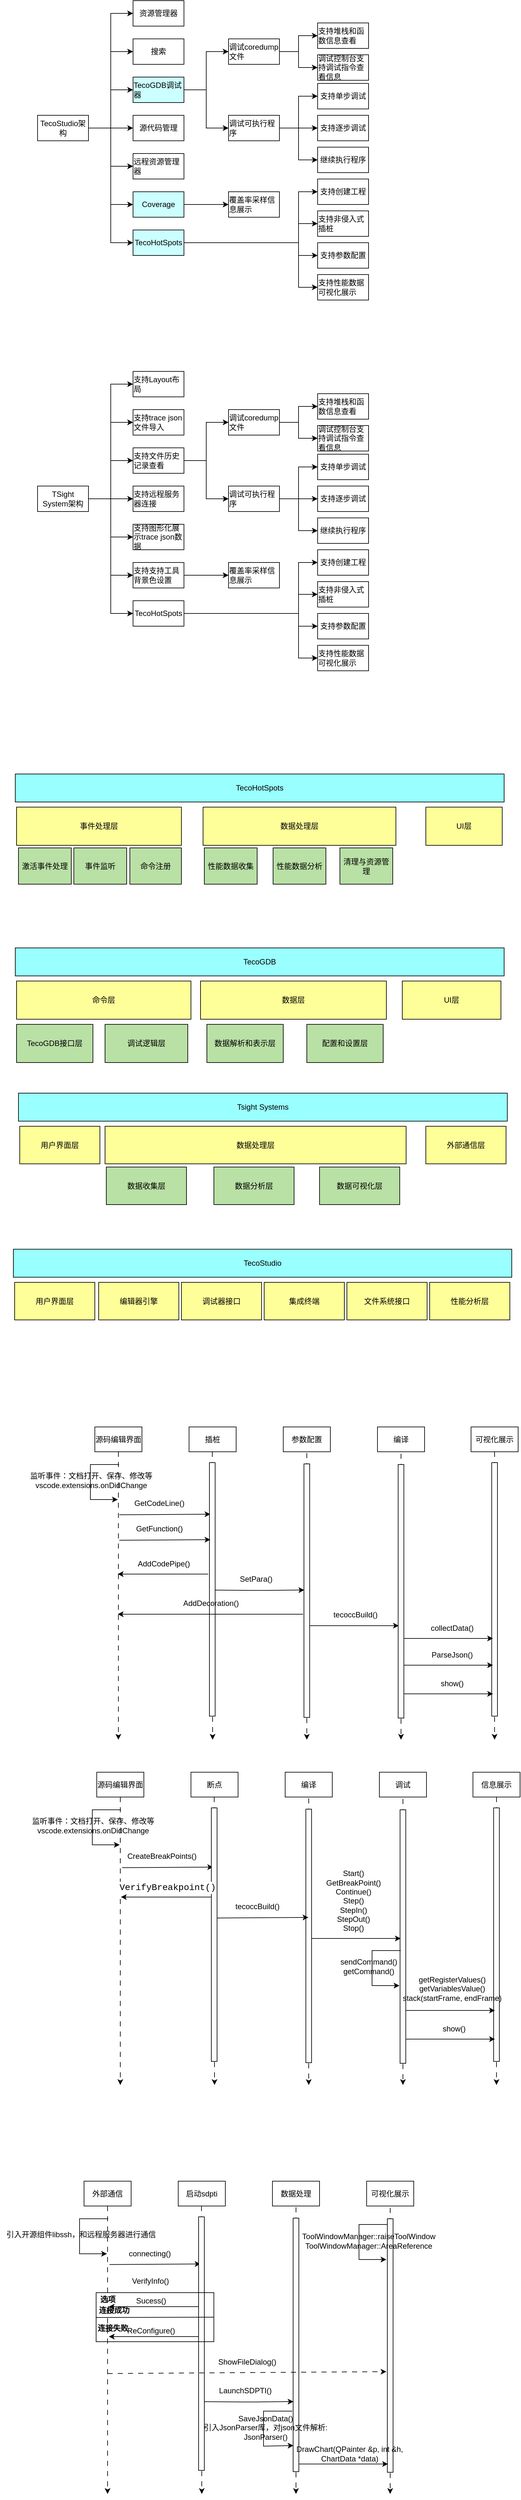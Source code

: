 <mxfile version="22.1.11" type="github">
  <diagram name="第 1 页" id="do_IrQjL8D3Kx7Bwkxww">
    <mxGraphModel dx="2523" dy="1073" grid="0" gridSize="10" guides="1" tooltips="1" connect="1" arrows="1" fold="1" page="1" pageScale="1" pageWidth="827" pageHeight="1169" math="0" shadow="0">
      <root>
        <mxCell id="0" />
        <mxCell id="1" parent="0" />
        <mxCell id="pGnLPry73LAA0FEXMNS5-12" style="edgeStyle=orthogonalEdgeStyle;rounded=0;orthogonalLoop=1;jettySize=auto;html=1;exitX=1;exitY=0.5;exitDx=0;exitDy=0;entryX=0;entryY=0.5;entryDx=0;entryDy=0;" parent="1" source="pGnLPry73LAA0FEXMNS5-2" target="pGnLPry73LAA0FEXMNS5-4" edge="1">
          <mxGeometry relative="1" as="geometry" />
        </mxCell>
        <mxCell id="pGnLPry73LAA0FEXMNS5-13" style="edgeStyle=orthogonalEdgeStyle;rounded=0;orthogonalLoop=1;jettySize=auto;html=1;exitX=1;exitY=0.5;exitDx=0;exitDy=0;entryX=0;entryY=0.5;entryDx=0;entryDy=0;" parent="1" source="pGnLPry73LAA0FEXMNS5-2" target="pGnLPry73LAA0FEXMNS5-9" edge="1">
          <mxGeometry relative="1" as="geometry" />
        </mxCell>
        <mxCell id="pGnLPry73LAA0FEXMNS5-14" style="edgeStyle=orthogonalEdgeStyle;rounded=0;orthogonalLoop=1;jettySize=auto;html=1;exitX=1;exitY=0.5;exitDx=0;exitDy=0;entryX=0;entryY=0.5;entryDx=0;entryDy=0;" parent="1" source="pGnLPry73LAA0FEXMNS5-2" target="pGnLPry73LAA0FEXMNS5-8" edge="1">
          <mxGeometry relative="1" as="geometry" />
        </mxCell>
        <mxCell id="pGnLPry73LAA0FEXMNS5-15" style="edgeStyle=orthogonalEdgeStyle;rounded=0;orthogonalLoop=1;jettySize=auto;html=1;exitX=1;exitY=0.5;exitDx=0;exitDy=0;entryX=0;entryY=0.5;entryDx=0;entryDy=0;" parent="1" source="pGnLPry73LAA0FEXMNS5-2" target="pGnLPry73LAA0FEXMNS5-7" edge="1">
          <mxGeometry relative="1" as="geometry" />
        </mxCell>
        <mxCell id="pGnLPry73LAA0FEXMNS5-16" style="edgeStyle=orthogonalEdgeStyle;rounded=0;orthogonalLoop=1;jettySize=auto;html=1;exitX=1;exitY=0.5;exitDx=0;exitDy=0;entryX=0;entryY=0.5;entryDx=0;entryDy=0;" parent="1" source="pGnLPry73LAA0FEXMNS5-2" target="pGnLPry73LAA0FEXMNS5-5" edge="1">
          <mxGeometry relative="1" as="geometry" />
        </mxCell>
        <mxCell id="pGnLPry73LAA0FEXMNS5-17" style="edgeStyle=orthogonalEdgeStyle;rounded=0;orthogonalLoop=1;jettySize=auto;html=1;exitX=1;exitY=0.5;exitDx=0;exitDy=0;entryX=0;entryY=0.5;entryDx=0;entryDy=0;" parent="1" source="pGnLPry73LAA0FEXMNS5-2" target="pGnLPry73LAA0FEXMNS5-6" edge="1">
          <mxGeometry relative="1" as="geometry" />
        </mxCell>
        <mxCell id="pGnLPry73LAA0FEXMNS5-19" style="edgeStyle=orthogonalEdgeStyle;rounded=0;orthogonalLoop=1;jettySize=auto;html=1;exitX=1;exitY=0.5;exitDx=0;exitDy=0;entryX=0;entryY=0.5;entryDx=0;entryDy=0;" parent="1" source="pGnLPry73LAA0FEXMNS5-2" target="pGnLPry73LAA0FEXMNS5-18" edge="1">
          <mxGeometry relative="1" as="geometry" />
        </mxCell>
        <mxCell id="pGnLPry73LAA0FEXMNS5-2" value="TecoStudio架构" style="whiteSpace=wrap;html=1;rounded=0;" parent="1" vertex="1">
          <mxGeometry x="50" y="300" width="80" height="40" as="geometry" />
        </mxCell>
        <mxCell id="pGnLPry73LAA0FEXMNS5-4" value="&lt;article data-clipboard-cangjie=&quot;[&amp;quot;root&amp;quot;,{},[&amp;quot;p&amp;quot;,{},[&amp;quot;span&amp;quot;,{&amp;quot;data-type&amp;quot;:&amp;quot;text&amp;quot;},[&amp;quot;span&amp;quot;,{&amp;quot;fonts&amp;quot;:{&amp;quot;hint&amp;quot;:&amp;quot;eastAsia&amp;quot;},&amp;quot;data-type&amp;quot;:&amp;quot;leaf&amp;quot;},&amp;quot;资源管理器&amp;quot;]]]]&quot; class=&quot;4ever-article&quot;&gt;&lt;p style=&quot;text-align: left; margin-left: 0px; margin-top: 0px; margin-bottom: 0px;&quot;&gt;资源管理器&lt;/p&gt;&lt;/article&gt;" style="whiteSpace=wrap;html=1;rounded=0;" parent="1" vertex="1">
          <mxGeometry x="200" y="120" width="80" height="40" as="geometry" />
        </mxCell>
        <mxCell id="pGnLPry73LAA0FEXMNS5-5" value="&lt;article data-clipboard-cangjie=&quot;[&amp;quot;root&amp;quot;,{},[&amp;quot;p&amp;quot;,{},[&amp;quot;span&amp;quot;,{&amp;quot;data-type&amp;quot;:&amp;quot;text&amp;quot;},[&amp;quot;span&amp;quot;,{&amp;quot;fonts&amp;quot;:{&amp;quot;hint&amp;quot;:&amp;quot;eastAsia&amp;quot;},&amp;quot;data-type&amp;quot;:&amp;quot;leaf&amp;quot;},&amp;quot;远程资源管理器&amp;quot;]]]]&quot; class=&quot;4ever-article&quot;&gt;&lt;p style=&quot;text-align: left; margin-left: 0px; margin-top: 0px; margin-bottom: 0px;&quot;&gt;远程资源管理器&lt;/p&gt;&lt;/article&gt;" style="whiteSpace=wrap;html=1;rounded=0;" parent="1" vertex="1">
          <mxGeometry x="200" y="360" width="80" height="40" as="geometry" />
        </mxCell>
        <mxCell id="pGnLPry73LAA0FEXMNS5-47" style="edgeStyle=orthogonalEdgeStyle;rounded=0;orthogonalLoop=1;jettySize=auto;html=1;exitX=1;exitY=0.5;exitDx=0;exitDy=0;entryX=0;entryY=0.5;entryDx=0;entryDy=0;" parent="1" source="pGnLPry73LAA0FEXMNS5-6" target="pGnLPry73LAA0FEXMNS5-42" edge="1">
          <mxGeometry relative="1" as="geometry">
            <Array as="points">
              <mxPoint x="460" y="500" />
              <mxPoint x="460" y="420" />
            </Array>
          </mxGeometry>
        </mxCell>
        <mxCell id="pGnLPry73LAA0FEXMNS5-48" style="edgeStyle=orthogonalEdgeStyle;rounded=0;orthogonalLoop=1;jettySize=auto;html=1;exitX=1;exitY=0.5;exitDx=0;exitDy=0;entryX=0;entryY=0.5;entryDx=0;entryDy=0;" parent="1" source="pGnLPry73LAA0FEXMNS5-6" target="pGnLPry73LAA0FEXMNS5-43" edge="1">
          <mxGeometry relative="1" as="geometry">
            <Array as="points">
              <mxPoint x="460" y="500" />
              <mxPoint x="460" y="470" />
            </Array>
          </mxGeometry>
        </mxCell>
        <mxCell id="pGnLPry73LAA0FEXMNS5-49" style="edgeStyle=orthogonalEdgeStyle;rounded=0;orthogonalLoop=1;jettySize=auto;html=1;exitX=1;exitY=0.5;exitDx=0;exitDy=0;entryX=0;entryY=0.5;entryDx=0;entryDy=0;" parent="1" source="pGnLPry73LAA0FEXMNS5-6" target="pGnLPry73LAA0FEXMNS5-44" edge="1">
          <mxGeometry relative="1" as="geometry">
            <Array as="points">
              <mxPoint x="460" y="500" />
              <mxPoint x="460" y="520" />
            </Array>
          </mxGeometry>
        </mxCell>
        <mxCell id="pGnLPry73LAA0FEXMNS5-50" style="edgeStyle=orthogonalEdgeStyle;rounded=0;orthogonalLoop=1;jettySize=auto;html=1;exitX=1;exitY=0.5;exitDx=0;exitDy=0;entryX=0;entryY=0.5;entryDx=0;entryDy=0;" parent="1" source="pGnLPry73LAA0FEXMNS5-6" target="pGnLPry73LAA0FEXMNS5-45" edge="1">
          <mxGeometry relative="1" as="geometry">
            <Array as="points">
              <mxPoint x="460" y="500" />
              <mxPoint x="460" y="570" />
            </Array>
          </mxGeometry>
        </mxCell>
        <mxCell id="pGnLPry73LAA0FEXMNS5-6" value="&lt;article data-clipboard-cangjie=&quot;[&amp;quot;root&amp;quot;,{},[&amp;quot;p&amp;quot;,{},[&amp;quot;span&amp;quot;,{&amp;quot;data-type&amp;quot;:&amp;quot;text&amp;quot;},[&amp;quot;span&amp;quot;,{&amp;quot;fonts&amp;quot;:{&amp;quot;hint&amp;quot;:&amp;quot;eastAsia&amp;quot;},&amp;quot;data-type&amp;quot;:&amp;quot;leaf&amp;quot;},&amp;quot;TecoHotSpots&amp;quot;]]]]&quot; class=&quot;4ever-article&quot;&gt;&lt;p style=&quot;text-align: left; margin-left: 0px; margin-top: 0px; margin-bottom: 0px;&quot;&gt;TecoHotSpots&lt;/p&gt;&lt;/article&gt;" style="whiteSpace=wrap;html=1;fillColor=#CCFFFF;rounded=0;" parent="1" vertex="1">
          <mxGeometry x="200" y="480" width="80" height="40" as="geometry" />
        </mxCell>
        <mxCell id="pGnLPry73LAA0FEXMNS5-7" value="&lt;article data-clipboard-cangjie=&quot;[&amp;quot;root&amp;quot;,{},[&amp;quot;p&amp;quot;,{},[&amp;quot;span&amp;quot;,{&amp;quot;data-type&amp;quot;:&amp;quot;text&amp;quot;},[&amp;quot;span&amp;quot;,{&amp;quot;fonts&amp;quot;:{&amp;quot;hint&amp;quot;:&amp;quot;eastAsia&amp;quot;},&amp;quot;data-type&amp;quot;:&amp;quot;leaf&amp;quot;},&amp;quot;源代码管理&amp;quot;]]]]&quot; class=&quot;4ever-article&quot;&gt;&lt;p style=&quot;text-align: left; margin-left: 0px; margin-top: 0px; margin-bottom: 0px;&quot;&gt;源代码管理&lt;/p&gt;&lt;/article&gt;" style="whiteSpace=wrap;html=1;rounded=0;" parent="1" vertex="1">
          <mxGeometry x="200" y="300" width="80" height="40" as="geometry" />
        </mxCell>
        <mxCell id="pGnLPry73LAA0FEXMNS5-33" style="edgeStyle=orthogonalEdgeStyle;rounded=0;orthogonalLoop=1;jettySize=auto;html=1;exitX=1;exitY=0.5;exitDx=0;exitDy=0;entryX=0;entryY=0.5;entryDx=0;entryDy=0;" parent="1" source="pGnLPry73LAA0FEXMNS5-8" target="pGnLPry73LAA0FEXMNS5-25" edge="1">
          <mxGeometry relative="1" as="geometry" />
        </mxCell>
        <mxCell id="pGnLPry73LAA0FEXMNS5-34" style="edgeStyle=orthogonalEdgeStyle;rounded=0;orthogonalLoop=1;jettySize=auto;html=1;exitX=1;exitY=0.5;exitDx=0;exitDy=0;entryX=0;entryY=0.5;entryDx=0;entryDy=0;" parent="1" source="pGnLPry73LAA0FEXMNS5-8" target="pGnLPry73LAA0FEXMNS5-24" edge="1">
          <mxGeometry relative="1" as="geometry" />
        </mxCell>
        <mxCell id="pGnLPry73LAA0FEXMNS5-8" value="&lt;article data-clipboard-cangjie=&quot;[&amp;quot;root&amp;quot;,{},[&amp;quot;p&amp;quot;,{},[&amp;quot;span&amp;quot;,{&amp;quot;data-type&amp;quot;:&amp;quot;text&amp;quot;},[&amp;quot;span&amp;quot;,{&amp;quot;fonts&amp;quot;:{&amp;quot;hint&amp;quot;:&amp;quot;eastAsia&amp;quot;},&amp;quot;data-type&amp;quot;:&amp;quot;leaf&amp;quot;},&amp;quot;运行和调试&amp;quot;]]]]&quot; class=&quot;4ever-article&quot;&gt;&lt;p style=&quot;text-align: left; margin-left: 0px; margin-top: 0px; margin-bottom: 0px;&quot;&gt;TecoGDB调试器&lt;/p&gt;&lt;/article&gt;" style="whiteSpace=wrap;html=1;fillColor=#CCFFFF;rounded=0;" parent="1" vertex="1">
          <mxGeometry x="200" y="240" width="80" height="40" as="geometry" />
        </mxCell>
        <mxCell id="pGnLPry73LAA0FEXMNS5-9" value="&lt;article data-clipboard-cangjie=&quot;[&amp;quot;root&amp;quot;,{},[&amp;quot;p&amp;quot;,{},[&amp;quot;span&amp;quot;,{&amp;quot;data-type&amp;quot;:&amp;quot;text&amp;quot;},[&amp;quot;span&amp;quot;,{&amp;quot;fonts&amp;quot;:{&amp;quot;hint&amp;quot;:&amp;quot;eastAsia&amp;quot;},&amp;quot;data-type&amp;quot;:&amp;quot;leaf&amp;quot;},&amp;quot;搜索&amp;quot;]]]]&quot; class=&quot;4ever-article&quot;&gt;&lt;p style=&quot;text-align: left; margin-left: 0px; margin-top: 0px; margin-bottom: 0px;&quot;&gt;搜索&lt;/p&gt;&lt;/article&gt;" style="whiteSpace=wrap;html=1;rounded=0;" parent="1" vertex="1">
          <mxGeometry x="200" y="180" width="80" height="40" as="geometry" />
        </mxCell>
        <mxCell id="pGnLPry73LAA0FEXMNS5-41" style="edgeStyle=orthogonalEdgeStyle;rounded=0;orthogonalLoop=1;jettySize=auto;html=1;exitX=1;exitY=0.5;exitDx=0;exitDy=0;entryX=0;entryY=0.5;entryDx=0;entryDy=0;" parent="1" source="pGnLPry73LAA0FEXMNS5-18" target="pGnLPry73LAA0FEXMNS5-40" edge="1">
          <mxGeometry relative="1" as="geometry" />
        </mxCell>
        <mxCell id="pGnLPry73LAA0FEXMNS5-18" value="&lt;article data-clipboard-cangjie=&quot;[&amp;quot;root&amp;quot;,{},[&amp;quot;p&amp;quot;,{},[&amp;quot;span&amp;quot;,{&amp;quot;data-type&amp;quot;:&amp;quot;text&amp;quot;},[&amp;quot;span&amp;quot;,{&amp;quot;fonts&amp;quot;:{&amp;quot;hint&amp;quot;:&amp;quot;eastAsia&amp;quot;},&amp;quot;data-type&amp;quot;:&amp;quot;leaf&amp;quot;},&amp;quot;TecoHotSpots&amp;quot;]]]]&quot; class=&quot;4ever-article&quot;&gt;&lt;p style=&quot;text-align: left; margin-left: 0px; margin-top: 0px; margin-bottom: 0px;&quot;&gt;Coverage&lt;/p&gt;&lt;/article&gt;" style="whiteSpace=wrap;html=1;fillColor=#CCFFFF;rounded=0;" parent="1" vertex="1">
          <mxGeometry x="200" y="420" width="80" height="40" as="geometry" />
        </mxCell>
        <mxCell id="pGnLPry73LAA0FEXMNS5-37" style="edgeStyle=orthogonalEdgeStyle;rounded=0;orthogonalLoop=1;jettySize=auto;html=1;exitX=1;exitY=0.5;exitDx=0;exitDy=0;entryX=0;entryY=0.5;entryDx=0;entryDy=0;" parent="1" source="pGnLPry73LAA0FEXMNS5-24" target="pGnLPry73LAA0FEXMNS5-27" edge="1">
          <mxGeometry relative="1" as="geometry" />
        </mxCell>
        <mxCell id="pGnLPry73LAA0FEXMNS5-38" style="edgeStyle=orthogonalEdgeStyle;rounded=0;orthogonalLoop=1;jettySize=auto;html=1;exitX=1;exitY=0.5;exitDx=0;exitDy=0;entryX=0;entryY=0.5;entryDx=0;entryDy=0;" parent="1" source="pGnLPry73LAA0FEXMNS5-24" target="pGnLPry73LAA0FEXMNS5-26" edge="1">
          <mxGeometry relative="1" as="geometry" />
        </mxCell>
        <mxCell id="pGnLPry73LAA0FEXMNS5-39" style="edgeStyle=orthogonalEdgeStyle;rounded=0;orthogonalLoop=1;jettySize=auto;html=1;exitX=1;exitY=0.5;exitDx=0;exitDy=0;entryX=0;entryY=0.5;entryDx=0;entryDy=0;" parent="1" source="pGnLPry73LAA0FEXMNS5-24" target="pGnLPry73LAA0FEXMNS5-28" edge="1">
          <mxGeometry relative="1" as="geometry" />
        </mxCell>
        <mxCell id="pGnLPry73LAA0FEXMNS5-24" value="&lt;article data-clipboard-cangjie=&quot;[&amp;quot;root&amp;quot;,{},[&amp;quot;p&amp;quot;,{},[&amp;quot;span&amp;quot;,{&amp;quot;data-type&amp;quot;:&amp;quot;text&amp;quot;},[&amp;quot;span&amp;quot;,{&amp;quot;fonts&amp;quot;:{&amp;quot;hint&amp;quot;:&amp;quot;eastAsia&amp;quot;},&amp;quot;data-type&amp;quot;:&amp;quot;leaf&amp;quot;},&amp;quot;运行和调试&amp;quot;]]]]&quot; class=&quot;4ever-article&quot;&gt;&lt;p style=&quot;text-align: left; margin-left: 0px; margin-top: 0px; margin-bottom: 0px;&quot;&gt;调试可执行程序&lt;br&gt;&lt;/p&gt;&lt;/article&gt;" style="whiteSpace=wrap;html=1;rounded=0;" parent="1" vertex="1">
          <mxGeometry x="350" y="300" width="80" height="40" as="geometry" />
        </mxCell>
        <mxCell id="pGnLPry73LAA0FEXMNS5-35" style="edgeStyle=orthogonalEdgeStyle;rounded=0;orthogonalLoop=1;jettySize=auto;html=1;exitX=1;exitY=0.5;exitDx=0;exitDy=0;entryX=0;entryY=0.5;entryDx=0;entryDy=0;" parent="1" source="pGnLPry73LAA0FEXMNS5-25" target="pGnLPry73LAA0FEXMNS5-31" edge="1">
          <mxGeometry relative="1" as="geometry" />
        </mxCell>
        <mxCell id="pGnLPry73LAA0FEXMNS5-36" style="edgeStyle=orthogonalEdgeStyle;rounded=0;orthogonalLoop=1;jettySize=auto;html=1;exitX=1;exitY=0.5;exitDx=0;exitDy=0;entryX=0;entryY=0.5;entryDx=0;entryDy=0;" parent="1" source="pGnLPry73LAA0FEXMNS5-25" target="pGnLPry73LAA0FEXMNS5-30" edge="1">
          <mxGeometry relative="1" as="geometry" />
        </mxCell>
        <mxCell id="pGnLPry73LAA0FEXMNS5-25" value="&lt;article data-clipboard-cangjie=&quot;[&amp;quot;root&amp;quot;,{},[&amp;quot;p&amp;quot;,{},[&amp;quot;span&amp;quot;,{&amp;quot;data-type&amp;quot;:&amp;quot;text&amp;quot;},[&amp;quot;span&amp;quot;,{&amp;quot;fonts&amp;quot;:{&amp;quot;hint&amp;quot;:&amp;quot;eastAsia&amp;quot;},&amp;quot;data-type&amp;quot;:&amp;quot;leaf&amp;quot;},&amp;quot;运行和调试&amp;quot;]]]]&quot; class=&quot;4ever-article&quot;&gt;&lt;p style=&quot;text-align: left; margin-left: 0px; margin-top: 0px; margin-bottom: 0px;&quot;&gt;调试coredump文件&lt;br&gt;&lt;/p&gt;&lt;/article&gt;" style="whiteSpace=wrap;html=1;rounded=0;" parent="1" vertex="1">
          <mxGeometry x="350" y="180" width="80" height="40" as="geometry" />
        </mxCell>
        <mxCell id="pGnLPry73LAA0FEXMNS5-26" value="&lt;article data-clipboard-cangjie=&quot;[&amp;quot;root&amp;quot;,{},[&amp;quot;p&amp;quot;,{},[&amp;quot;span&amp;quot;,{&amp;quot;data-type&amp;quot;:&amp;quot;text&amp;quot;},[&amp;quot;span&amp;quot;,{&amp;quot;fonts&amp;quot;:{&amp;quot;hint&amp;quot;:&amp;quot;eastAsia&amp;quot;},&amp;quot;data-type&amp;quot;:&amp;quot;leaf&amp;quot;},&amp;quot;运行和调试&amp;quot;]]]]&quot; class=&quot;4ever-article&quot;&gt;&lt;p style=&quot;text-align: left; margin-left: 0px; margin-top: 0px; margin-bottom: 0px;&quot;&gt;支持逐步调试&lt;br&gt;&lt;/p&gt;&lt;/article&gt;" style="whiteSpace=wrap;html=1;rounded=0;" parent="1" vertex="1">
          <mxGeometry x="490" y="300" width="80" height="40" as="geometry" />
        </mxCell>
        <mxCell id="pGnLPry73LAA0FEXMNS5-27" value="&lt;article data-clipboard-cangjie=&quot;[&amp;quot;root&amp;quot;,{},[&amp;quot;p&amp;quot;,{},[&amp;quot;span&amp;quot;,{&amp;quot;data-type&amp;quot;:&amp;quot;text&amp;quot;},[&amp;quot;span&amp;quot;,{&amp;quot;fonts&amp;quot;:{&amp;quot;hint&amp;quot;:&amp;quot;eastAsia&amp;quot;},&amp;quot;data-type&amp;quot;:&amp;quot;leaf&amp;quot;},&amp;quot;运行和调试&amp;quot;]]]]&quot; class=&quot;4ever-article&quot;&gt;&lt;p style=&quot;text-align: left; margin-left: 0px; margin-top: 0px; margin-bottom: 0px;&quot;&gt;支持单步调试&lt;br&gt;&lt;/p&gt;&lt;/article&gt;" style="whiteSpace=wrap;html=1;rounded=0;" parent="1" vertex="1">
          <mxGeometry x="490" y="250" width="80" height="40" as="geometry" />
        </mxCell>
        <mxCell id="pGnLPry73LAA0FEXMNS5-28" value="继续执行程序" style="whiteSpace=wrap;html=1;rounded=0;" parent="1" vertex="1">
          <mxGeometry x="490" y="350" width="80" height="40" as="geometry" />
        </mxCell>
        <mxCell id="pGnLPry73LAA0FEXMNS5-30" value="&lt;article data-clipboard-cangjie=&quot;[&amp;quot;root&amp;quot;,{},[&amp;quot;p&amp;quot;,{},[&amp;quot;span&amp;quot;,{&amp;quot;data-type&amp;quot;:&amp;quot;text&amp;quot;},[&amp;quot;span&amp;quot;,{&amp;quot;fonts&amp;quot;:{&amp;quot;hint&amp;quot;:&amp;quot;eastAsia&amp;quot;},&amp;quot;data-type&amp;quot;:&amp;quot;leaf&amp;quot;},&amp;quot;运行和调试&amp;quot;]]]]&quot; class=&quot;4ever-article&quot;&gt;&lt;p style=&quot;text-align: left; margin-left: 0px; margin-top: 0px; margin-bottom: 0px;&quot;&gt;调试控制台支持调试指令查看信息&lt;br&gt;&lt;/p&gt;&lt;/article&gt;" style="whiteSpace=wrap;html=1;rounded=0;" parent="1" vertex="1">
          <mxGeometry x="490" y="205" width="80" height="40" as="geometry" />
        </mxCell>
        <mxCell id="pGnLPry73LAA0FEXMNS5-31" value="&lt;article data-clipboard-cangjie=&quot;[&amp;quot;root&amp;quot;,{},[&amp;quot;p&amp;quot;,{},[&amp;quot;span&amp;quot;,{&amp;quot;data-type&amp;quot;:&amp;quot;text&amp;quot;},[&amp;quot;span&amp;quot;,{&amp;quot;fonts&amp;quot;:{&amp;quot;hint&amp;quot;:&amp;quot;eastAsia&amp;quot;},&amp;quot;data-type&amp;quot;:&amp;quot;leaf&amp;quot;},&amp;quot;运行和调试&amp;quot;]]]]&quot; class=&quot;4ever-article&quot;&gt;&lt;p style=&quot;text-align: left; margin-left: 0px; margin-top: 0px; margin-bottom: 0px;&quot;&gt;支持堆栈和函数信息查看&lt;br&gt;&lt;/p&gt;&lt;/article&gt;" style="whiteSpace=wrap;html=1;rounded=0;" parent="1" vertex="1">
          <mxGeometry x="490" y="155" width="80" height="40" as="geometry" />
        </mxCell>
        <mxCell id="pGnLPry73LAA0FEXMNS5-40" value="&lt;article data-clipboard-cangjie=&quot;[&amp;quot;root&amp;quot;,{},[&amp;quot;p&amp;quot;,{},[&amp;quot;span&amp;quot;,{&amp;quot;data-type&amp;quot;:&amp;quot;text&amp;quot;},[&amp;quot;span&amp;quot;,{&amp;quot;fonts&amp;quot;:{&amp;quot;hint&amp;quot;:&amp;quot;eastAsia&amp;quot;},&amp;quot;data-type&amp;quot;:&amp;quot;leaf&amp;quot;},&amp;quot;运行和调试&amp;quot;]]]]&quot; class=&quot;4ever-article&quot;&gt;&lt;p style=&quot;text-align: left; margin-left: 0px; margin-top: 0px; margin-bottom: 0px;&quot;&gt;覆盖率采样信息展示&lt;br&gt;&lt;/p&gt;&lt;/article&gt;" style="whiteSpace=wrap;html=1;rounded=0;" parent="1" vertex="1">
          <mxGeometry x="350" y="420" width="80" height="40" as="geometry" />
        </mxCell>
        <mxCell id="pGnLPry73LAA0FEXMNS5-42" value="&lt;article data-clipboard-cangjie=&quot;[&amp;quot;root&amp;quot;,{},[&amp;quot;p&amp;quot;,{},[&amp;quot;span&amp;quot;,{&amp;quot;data-type&amp;quot;:&amp;quot;text&amp;quot;},[&amp;quot;span&amp;quot;,{&amp;quot;fonts&amp;quot;:{&amp;quot;hint&amp;quot;:&amp;quot;eastAsia&amp;quot;},&amp;quot;data-type&amp;quot;:&amp;quot;leaf&amp;quot;},&amp;quot;运行和调试&amp;quot;]]]]&quot; class=&quot;4ever-article&quot;&gt;&lt;p style=&quot;text-align: left; margin-left: 0px; margin-top: 0px; margin-bottom: 0px;&quot;&gt;支持创建工程&lt;br&gt;&lt;/p&gt;&lt;/article&gt;" style="whiteSpace=wrap;html=1;rounded=0;" parent="1" vertex="1">
          <mxGeometry x="490" y="400" width="80" height="40" as="geometry" />
        </mxCell>
        <mxCell id="pGnLPry73LAA0FEXMNS5-43" value="&lt;article data-clipboard-cangjie=&quot;[&amp;quot;root&amp;quot;,{},[&amp;quot;p&amp;quot;,{},[&amp;quot;span&amp;quot;,{&amp;quot;data-type&amp;quot;:&amp;quot;text&amp;quot;},[&amp;quot;span&amp;quot;,{&amp;quot;fonts&amp;quot;:{&amp;quot;hint&amp;quot;:&amp;quot;eastAsia&amp;quot;},&amp;quot;data-type&amp;quot;:&amp;quot;leaf&amp;quot;},&amp;quot;运行和调试&amp;quot;]]]]&quot; class=&quot;4ever-article&quot;&gt;&lt;p style=&quot;text-align: left; margin-left: 0px; margin-top: 0px; margin-bottom: 0px;&quot;&gt;支持非侵入式插桩&lt;br&gt;&lt;/p&gt;&lt;/article&gt;" style="whiteSpace=wrap;html=1;rounded=0;" parent="1" vertex="1">
          <mxGeometry x="490" y="450" width="80" height="40" as="geometry" />
        </mxCell>
        <mxCell id="pGnLPry73LAA0FEXMNS5-44" value="&lt;article data-clipboard-cangjie=&quot;[&amp;quot;root&amp;quot;,{},[&amp;quot;p&amp;quot;,{},[&amp;quot;span&amp;quot;,{&amp;quot;data-type&amp;quot;:&amp;quot;text&amp;quot;},[&amp;quot;span&amp;quot;,{&amp;quot;fonts&amp;quot;:{&amp;quot;hint&amp;quot;:&amp;quot;eastAsia&amp;quot;},&amp;quot;data-type&amp;quot;:&amp;quot;leaf&amp;quot;},&amp;quot;运行和调试&amp;quot;]]]]&quot; class=&quot;4ever-article&quot;&gt;&lt;p style=&quot;text-align: left; margin-left: 0px; margin-top: 0px; margin-bottom: 0px;&quot;&gt;支持参数配置&lt;br&gt;&lt;/p&gt;&lt;/article&gt;" style="whiteSpace=wrap;html=1;rounded=0;" parent="1" vertex="1">
          <mxGeometry x="490" y="500" width="80" height="40" as="geometry" />
        </mxCell>
        <mxCell id="pGnLPry73LAA0FEXMNS5-45" value="&lt;article data-clipboard-cangjie=&quot;[&amp;quot;root&amp;quot;,{},[&amp;quot;p&amp;quot;,{},[&amp;quot;span&amp;quot;,{&amp;quot;data-type&amp;quot;:&amp;quot;text&amp;quot;},[&amp;quot;span&amp;quot;,{&amp;quot;fonts&amp;quot;:{&amp;quot;hint&amp;quot;:&amp;quot;eastAsia&amp;quot;},&amp;quot;data-type&amp;quot;:&amp;quot;leaf&amp;quot;},&amp;quot;运行和调试&amp;quot;]]]]&quot; class=&quot;4ever-article&quot;&gt;&lt;p style=&quot;text-align: left; margin-left: 0px; margin-top: 0px; margin-bottom: 0px;&quot;&gt;支持性能数据可视化展示&lt;br&gt;&lt;/p&gt;&lt;/article&gt;" style="whiteSpace=wrap;html=1;rounded=0;" parent="1" vertex="1">
          <mxGeometry x="490" y="550" width="80" height="40" as="geometry" />
        </mxCell>
        <mxCell id="pGnLPry73LAA0FEXMNS5-51" style="edgeStyle=orthogonalEdgeStyle;rounded=0;orthogonalLoop=1;jettySize=auto;html=1;exitX=1;exitY=0.5;exitDx=0;exitDy=0;entryX=0;entryY=0.5;entryDx=0;entryDy=0;" parent="1" source="pGnLPry73LAA0FEXMNS5-58" target="pGnLPry73LAA0FEXMNS5-59" edge="1">
          <mxGeometry relative="1" as="geometry" />
        </mxCell>
        <mxCell id="pGnLPry73LAA0FEXMNS5-52" style="edgeStyle=orthogonalEdgeStyle;rounded=0;orthogonalLoop=1;jettySize=auto;html=1;exitX=1;exitY=0.5;exitDx=0;exitDy=0;entryX=0;entryY=0.5;entryDx=0;entryDy=0;" parent="1" source="pGnLPry73LAA0FEXMNS5-58" target="pGnLPry73LAA0FEXMNS5-70" edge="1">
          <mxGeometry relative="1" as="geometry" />
        </mxCell>
        <mxCell id="pGnLPry73LAA0FEXMNS5-53" style="edgeStyle=orthogonalEdgeStyle;rounded=0;orthogonalLoop=1;jettySize=auto;html=1;exitX=1;exitY=0.5;exitDx=0;exitDy=0;entryX=0;entryY=0.5;entryDx=0;entryDy=0;" parent="1" source="pGnLPry73LAA0FEXMNS5-58" target="pGnLPry73LAA0FEXMNS5-69" edge="1">
          <mxGeometry relative="1" as="geometry" />
        </mxCell>
        <mxCell id="pGnLPry73LAA0FEXMNS5-54" style="edgeStyle=orthogonalEdgeStyle;rounded=0;orthogonalLoop=1;jettySize=auto;html=1;exitX=1;exitY=0.5;exitDx=0;exitDy=0;entryX=0;entryY=0.5;entryDx=0;entryDy=0;" parent="1" source="pGnLPry73LAA0FEXMNS5-58" target="pGnLPry73LAA0FEXMNS5-66" edge="1">
          <mxGeometry relative="1" as="geometry" />
        </mxCell>
        <mxCell id="pGnLPry73LAA0FEXMNS5-55" style="edgeStyle=orthogonalEdgeStyle;rounded=0;orthogonalLoop=1;jettySize=auto;html=1;exitX=1;exitY=0.5;exitDx=0;exitDy=0;entryX=0;entryY=0.5;entryDx=0;entryDy=0;" parent="1" source="pGnLPry73LAA0FEXMNS5-58" target="pGnLPry73LAA0FEXMNS5-60" edge="1">
          <mxGeometry relative="1" as="geometry" />
        </mxCell>
        <mxCell id="pGnLPry73LAA0FEXMNS5-56" style="edgeStyle=orthogonalEdgeStyle;rounded=0;orthogonalLoop=1;jettySize=auto;html=1;exitX=1;exitY=0.5;exitDx=0;exitDy=0;entryX=0;entryY=0.5;entryDx=0;entryDy=0;" parent="1" source="pGnLPry73LAA0FEXMNS5-58" target="pGnLPry73LAA0FEXMNS5-65" edge="1">
          <mxGeometry relative="1" as="geometry" />
        </mxCell>
        <mxCell id="pGnLPry73LAA0FEXMNS5-57" style="edgeStyle=orthogonalEdgeStyle;rounded=0;orthogonalLoop=1;jettySize=auto;html=1;exitX=1;exitY=0.5;exitDx=0;exitDy=0;entryX=0;entryY=0.5;entryDx=0;entryDy=0;" parent="1" source="pGnLPry73LAA0FEXMNS5-58" target="pGnLPry73LAA0FEXMNS5-72" edge="1">
          <mxGeometry relative="1" as="geometry" />
        </mxCell>
        <mxCell id="pGnLPry73LAA0FEXMNS5-58" value="TSight System架构" style="whiteSpace=wrap;html=1;rounded=0;" parent="1" vertex="1">
          <mxGeometry x="50" y="882" width="80" height="40" as="geometry" />
        </mxCell>
        <mxCell id="pGnLPry73LAA0FEXMNS5-59" value="&lt;article data-clipboard-cangjie=&quot;[&amp;quot;root&amp;quot;,{},[&amp;quot;p&amp;quot;,{},[&amp;quot;span&amp;quot;,{&amp;quot;data-type&amp;quot;:&amp;quot;text&amp;quot;},[&amp;quot;span&amp;quot;,{&amp;quot;fonts&amp;quot;:{&amp;quot;hint&amp;quot;:&amp;quot;eastAsia&amp;quot;},&amp;quot;data-type&amp;quot;:&amp;quot;leaf&amp;quot;},&amp;quot;资源管理器&amp;quot;]]]]&quot; class=&quot;4ever-article&quot;&gt;&lt;p style=&quot;text-align: left; margin-left: 0px; margin-top: 0px; margin-bottom: 0px;&quot;&gt;支持Layout布局&lt;/p&gt;&lt;/article&gt;" style="whiteSpace=wrap;html=1;rounded=0;" parent="1" vertex="1">
          <mxGeometry x="200" y="702" width="80" height="40" as="geometry" />
        </mxCell>
        <mxCell id="pGnLPry73LAA0FEXMNS5-60" value="&lt;article data-clipboard-cangjie=&quot;[&amp;quot;root&amp;quot;,{},[&amp;quot;p&amp;quot;,{},[&amp;quot;span&amp;quot;,{&amp;quot;data-type&amp;quot;:&amp;quot;text&amp;quot;},[&amp;quot;span&amp;quot;,{&amp;quot;fonts&amp;quot;:{&amp;quot;hint&amp;quot;:&amp;quot;eastAsia&amp;quot;},&amp;quot;data-type&amp;quot;:&amp;quot;leaf&amp;quot;},&amp;quot;远程资源管理器&amp;quot;]]]]&quot; class=&quot;4ever-article&quot;&gt;&lt;p style=&quot;text-align: left; margin-left: 0px; margin-top: 0px; margin-bottom: 0px;&quot;&gt;支持图形化展示trace json数据&lt;/p&gt;&lt;/article&gt;" style="whiteSpace=wrap;html=1;rounded=0;" parent="1" vertex="1">
          <mxGeometry x="200" y="942" width="80" height="40" as="geometry" />
        </mxCell>
        <mxCell id="pGnLPry73LAA0FEXMNS5-61" style="edgeStyle=orthogonalEdgeStyle;rounded=0;orthogonalLoop=1;jettySize=auto;html=1;exitX=1;exitY=0.5;exitDx=0;exitDy=0;entryX=0;entryY=0.5;entryDx=0;entryDy=0;" parent="1" source="pGnLPry73LAA0FEXMNS5-65" target="pGnLPry73LAA0FEXMNS5-86" edge="1">
          <mxGeometry relative="1" as="geometry">
            <Array as="points">
              <mxPoint x="460" y="1082" />
              <mxPoint x="460" y="1002" />
            </Array>
          </mxGeometry>
        </mxCell>
        <mxCell id="pGnLPry73LAA0FEXMNS5-62" style="edgeStyle=orthogonalEdgeStyle;rounded=0;orthogonalLoop=1;jettySize=auto;html=1;exitX=1;exitY=0.5;exitDx=0;exitDy=0;entryX=0;entryY=0.5;entryDx=0;entryDy=0;" parent="1" source="pGnLPry73LAA0FEXMNS5-65" target="pGnLPry73LAA0FEXMNS5-87" edge="1">
          <mxGeometry relative="1" as="geometry">
            <Array as="points">
              <mxPoint x="460" y="1082" />
              <mxPoint x="460" y="1052" />
            </Array>
          </mxGeometry>
        </mxCell>
        <mxCell id="pGnLPry73LAA0FEXMNS5-63" style="edgeStyle=orthogonalEdgeStyle;rounded=0;orthogonalLoop=1;jettySize=auto;html=1;exitX=1;exitY=0.5;exitDx=0;exitDy=0;entryX=0;entryY=0.5;entryDx=0;entryDy=0;" parent="1" source="pGnLPry73LAA0FEXMNS5-65" target="pGnLPry73LAA0FEXMNS5-88" edge="1">
          <mxGeometry relative="1" as="geometry">
            <Array as="points">
              <mxPoint x="460" y="1082" />
              <mxPoint x="460" y="1102" />
            </Array>
          </mxGeometry>
        </mxCell>
        <mxCell id="pGnLPry73LAA0FEXMNS5-64" style="edgeStyle=orthogonalEdgeStyle;rounded=0;orthogonalLoop=1;jettySize=auto;html=1;exitX=1;exitY=0.5;exitDx=0;exitDy=0;entryX=0;entryY=0.5;entryDx=0;entryDy=0;" parent="1" source="pGnLPry73LAA0FEXMNS5-65" target="pGnLPry73LAA0FEXMNS5-89" edge="1">
          <mxGeometry relative="1" as="geometry">
            <Array as="points">
              <mxPoint x="460" y="1082" />
              <mxPoint x="460" y="1152" />
            </Array>
          </mxGeometry>
        </mxCell>
        <mxCell id="pGnLPry73LAA0FEXMNS5-65" value="&lt;article data-clipboard-cangjie=&quot;[&amp;quot;root&amp;quot;,{},[&amp;quot;p&amp;quot;,{},[&amp;quot;span&amp;quot;,{&amp;quot;data-type&amp;quot;:&amp;quot;text&amp;quot;},[&amp;quot;span&amp;quot;,{&amp;quot;fonts&amp;quot;:{&amp;quot;hint&amp;quot;:&amp;quot;eastAsia&amp;quot;},&amp;quot;data-type&amp;quot;:&amp;quot;leaf&amp;quot;},&amp;quot;TecoHotSpots&amp;quot;]]]]&quot; class=&quot;4ever-article&quot;&gt;&lt;p style=&quot;text-align: left; margin-left: 0px; margin-top: 0px; margin-bottom: 0px;&quot;&gt;TecoHotSpots&lt;/p&gt;&lt;/article&gt;" style="whiteSpace=wrap;html=1;fillColor=#FFFFFF;rounded=0;" parent="1" vertex="1">
          <mxGeometry x="200" y="1062" width="80" height="40" as="geometry" />
        </mxCell>
        <mxCell id="pGnLPry73LAA0FEXMNS5-66" value="&lt;article data-clipboard-cangjie=&quot;[&amp;quot;root&amp;quot;,{},[&amp;quot;p&amp;quot;,{},[&amp;quot;span&amp;quot;,{&amp;quot;data-type&amp;quot;:&amp;quot;text&amp;quot;},[&amp;quot;span&amp;quot;,{&amp;quot;fonts&amp;quot;:{&amp;quot;hint&amp;quot;:&amp;quot;eastAsia&amp;quot;},&amp;quot;data-type&amp;quot;:&amp;quot;leaf&amp;quot;},&amp;quot;源代码管理&amp;quot;]]]]&quot; class=&quot;4ever-article&quot;&gt;&lt;p style=&quot;text-align: left; margin-left: 0px; margin-top: 0px; margin-bottom: 0px;&quot;&gt;支持远程服务器连接&lt;/p&gt;&lt;/article&gt;" style="whiteSpace=wrap;html=1;rounded=0;" parent="1" vertex="1">
          <mxGeometry x="200" y="882" width="80" height="40" as="geometry" />
        </mxCell>
        <mxCell id="pGnLPry73LAA0FEXMNS5-67" style="edgeStyle=orthogonalEdgeStyle;rounded=0;orthogonalLoop=1;jettySize=auto;html=1;exitX=1;exitY=0.5;exitDx=0;exitDy=0;entryX=0;entryY=0.5;entryDx=0;entryDy=0;" parent="1" source="pGnLPry73LAA0FEXMNS5-69" target="pGnLPry73LAA0FEXMNS5-79" edge="1">
          <mxGeometry relative="1" as="geometry" />
        </mxCell>
        <mxCell id="pGnLPry73LAA0FEXMNS5-68" style="edgeStyle=orthogonalEdgeStyle;rounded=0;orthogonalLoop=1;jettySize=auto;html=1;exitX=1;exitY=0.5;exitDx=0;exitDy=0;entryX=0;entryY=0.5;entryDx=0;entryDy=0;" parent="1" source="pGnLPry73LAA0FEXMNS5-69" target="pGnLPry73LAA0FEXMNS5-76" edge="1">
          <mxGeometry relative="1" as="geometry" />
        </mxCell>
        <mxCell id="pGnLPry73LAA0FEXMNS5-69" value="&lt;article data-clipboard-cangjie=&quot;[&amp;quot;root&amp;quot;,{},[&amp;quot;p&amp;quot;,{},[&amp;quot;span&amp;quot;,{&amp;quot;data-type&amp;quot;:&amp;quot;text&amp;quot;},[&amp;quot;span&amp;quot;,{&amp;quot;fonts&amp;quot;:{&amp;quot;hint&amp;quot;:&amp;quot;eastAsia&amp;quot;},&amp;quot;data-type&amp;quot;:&amp;quot;leaf&amp;quot;},&amp;quot;运行和调试&amp;quot;]]]]&quot; class=&quot;4ever-article&quot;&gt;&lt;p style=&quot;text-align: left; margin-left: 0px; margin-top: 0px; margin-bottom: 0px;&quot;&gt;支持文件历史记录查看&lt;/p&gt;&lt;/article&gt;" style="whiteSpace=wrap;html=1;fillColor=#FFFFFF;rounded=0;" parent="1" vertex="1">
          <mxGeometry x="200" y="822" width="80" height="40" as="geometry" />
        </mxCell>
        <mxCell id="pGnLPry73LAA0FEXMNS5-70" value="&lt;article data-clipboard-cangjie=&quot;[&amp;quot;root&amp;quot;,{},[&amp;quot;p&amp;quot;,{},[&amp;quot;span&amp;quot;,{&amp;quot;data-type&amp;quot;:&amp;quot;text&amp;quot;},[&amp;quot;span&amp;quot;,{&amp;quot;fonts&amp;quot;:{&amp;quot;hint&amp;quot;:&amp;quot;eastAsia&amp;quot;},&amp;quot;data-type&amp;quot;:&amp;quot;leaf&amp;quot;},&amp;quot;搜索&amp;quot;]]]]&quot; class=&quot;4ever-article&quot;&gt;&lt;p style=&quot;text-align: left; margin-left: 0px; margin-top: 0px; margin-bottom: 0px;&quot;&gt;支持trace json文件导入&lt;/p&gt;&lt;/article&gt;" style="whiteSpace=wrap;html=1;rounded=0;" parent="1" vertex="1">
          <mxGeometry x="200" y="762" width="80" height="40" as="geometry" />
        </mxCell>
        <mxCell id="pGnLPry73LAA0FEXMNS5-71" style="edgeStyle=orthogonalEdgeStyle;rounded=0;orthogonalLoop=1;jettySize=auto;html=1;exitX=1;exitY=0.5;exitDx=0;exitDy=0;entryX=0;entryY=0.5;entryDx=0;entryDy=0;" parent="1" source="pGnLPry73LAA0FEXMNS5-72" target="pGnLPry73LAA0FEXMNS5-85" edge="1">
          <mxGeometry relative="1" as="geometry" />
        </mxCell>
        <mxCell id="pGnLPry73LAA0FEXMNS5-72" value="&lt;article data-clipboard-cangjie=&quot;[&amp;quot;root&amp;quot;,{},[&amp;quot;p&amp;quot;,{},[&amp;quot;span&amp;quot;,{&amp;quot;data-type&amp;quot;:&amp;quot;text&amp;quot;},[&amp;quot;span&amp;quot;,{&amp;quot;fonts&amp;quot;:{&amp;quot;hint&amp;quot;:&amp;quot;eastAsia&amp;quot;},&amp;quot;data-type&amp;quot;:&amp;quot;leaf&amp;quot;},&amp;quot;TecoHotSpots&amp;quot;]]]]&quot; class=&quot;4ever-article&quot;&gt;&lt;p style=&quot;text-align: left; margin-left: 0px; margin-top: 0px; margin-bottom: 0px;&quot;&gt;支持支持工具背景色设置&lt;/p&gt;&lt;/article&gt;" style="whiteSpace=wrap;html=1;fillColor=#FFFFFF;rounded=0;" parent="1" vertex="1">
          <mxGeometry x="200" y="1002" width="80" height="40" as="geometry" />
        </mxCell>
        <mxCell id="pGnLPry73LAA0FEXMNS5-73" style="edgeStyle=orthogonalEdgeStyle;rounded=0;orthogonalLoop=1;jettySize=auto;html=1;exitX=1;exitY=0.5;exitDx=0;exitDy=0;entryX=0;entryY=0.5;entryDx=0;entryDy=0;" parent="1" source="pGnLPry73LAA0FEXMNS5-76" target="pGnLPry73LAA0FEXMNS5-81" edge="1">
          <mxGeometry relative="1" as="geometry" />
        </mxCell>
        <mxCell id="pGnLPry73LAA0FEXMNS5-74" style="edgeStyle=orthogonalEdgeStyle;rounded=0;orthogonalLoop=1;jettySize=auto;html=1;exitX=1;exitY=0.5;exitDx=0;exitDy=0;entryX=0;entryY=0.5;entryDx=0;entryDy=0;" parent="1" source="pGnLPry73LAA0FEXMNS5-76" target="pGnLPry73LAA0FEXMNS5-80" edge="1">
          <mxGeometry relative="1" as="geometry" />
        </mxCell>
        <mxCell id="pGnLPry73LAA0FEXMNS5-75" style="edgeStyle=orthogonalEdgeStyle;rounded=0;orthogonalLoop=1;jettySize=auto;html=1;exitX=1;exitY=0.5;exitDx=0;exitDy=0;entryX=0;entryY=0.5;entryDx=0;entryDy=0;" parent="1" source="pGnLPry73LAA0FEXMNS5-76" target="pGnLPry73LAA0FEXMNS5-82" edge="1">
          <mxGeometry relative="1" as="geometry" />
        </mxCell>
        <mxCell id="pGnLPry73LAA0FEXMNS5-76" value="&lt;article data-clipboard-cangjie=&quot;[&amp;quot;root&amp;quot;,{},[&amp;quot;p&amp;quot;,{},[&amp;quot;span&amp;quot;,{&amp;quot;data-type&amp;quot;:&amp;quot;text&amp;quot;},[&amp;quot;span&amp;quot;,{&amp;quot;fonts&amp;quot;:{&amp;quot;hint&amp;quot;:&amp;quot;eastAsia&amp;quot;},&amp;quot;data-type&amp;quot;:&amp;quot;leaf&amp;quot;},&amp;quot;运行和调试&amp;quot;]]]]&quot; class=&quot;4ever-article&quot;&gt;&lt;p style=&quot;text-align: left; margin-left: 0px; margin-top: 0px; margin-bottom: 0px;&quot;&gt;调试可执行程序&lt;br&gt;&lt;/p&gt;&lt;/article&gt;" style="whiteSpace=wrap;html=1;rounded=0;" parent="1" vertex="1">
          <mxGeometry x="350" y="882" width="80" height="40" as="geometry" />
        </mxCell>
        <mxCell id="pGnLPry73LAA0FEXMNS5-77" style="edgeStyle=orthogonalEdgeStyle;rounded=0;orthogonalLoop=1;jettySize=auto;html=1;exitX=1;exitY=0.5;exitDx=0;exitDy=0;entryX=0;entryY=0.5;entryDx=0;entryDy=0;" parent="1" source="pGnLPry73LAA0FEXMNS5-79" target="pGnLPry73LAA0FEXMNS5-84" edge="1">
          <mxGeometry relative="1" as="geometry" />
        </mxCell>
        <mxCell id="pGnLPry73LAA0FEXMNS5-78" style="edgeStyle=orthogonalEdgeStyle;rounded=0;orthogonalLoop=1;jettySize=auto;html=1;exitX=1;exitY=0.5;exitDx=0;exitDy=0;entryX=0;entryY=0.5;entryDx=0;entryDy=0;" parent="1" source="pGnLPry73LAA0FEXMNS5-79" target="pGnLPry73LAA0FEXMNS5-83" edge="1">
          <mxGeometry relative="1" as="geometry" />
        </mxCell>
        <mxCell id="pGnLPry73LAA0FEXMNS5-79" value="&lt;article data-clipboard-cangjie=&quot;[&amp;quot;root&amp;quot;,{},[&amp;quot;p&amp;quot;,{},[&amp;quot;span&amp;quot;,{&amp;quot;data-type&amp;quot;:&amp;quot;text&amp;quot;},[&amp;quot;span&amp;quot;,{&amp;quot;fonts&amp;quot;:{&amp;quot;hint&amp;quot;:&amp;quot;eastAsia&amp;quot;},&amp;quot;data-type&amp;quot;:&amp;quot;leaf&amp;quot;},&amp;quot;运行和调试&amp;quot;]]]]&quot; class=&quot;4ever-article&quot;&gt;&lt;p style=&quot;text-align: left; margin-left: 0px; margin-top: 0px; margin-bottom: 0px;&quot;&gt;调试coredump文件&lt;br&gt;&lt;/p&gt;&lt;/article&gt;" style="whiteSpace=wrap;html=1;rounded=0;" parent="1" vertex="1">
          <mxGeometry x="350" y="762" width="80" height="40" as="geometry" />
        </mxCell>
        <mxCell id="pGnLPry73LAA0FEXMNS5-80" value="&lt;article data-clipboard-cangjie=&quot;[&amp;quot;root&amp;quot;,{},[&amp;quot;p&amp;quot;,{},[&amp;quot;span&amp;quot;,{&amp;quot;data-type&amp;quot;:&amp;quot;text&amp;quot;},[&amp;quot;span&amp;quot;,{&amp;quot;fonts&amp;quot;:{&amp;quot;hint&amp;quot;:&amp;quot;eastAsia&amp;quot;},&amp;quot;data-type&amp;quot;:&amp;quot;leaf&amp;quot;},&amp;quot;运行和调试&amp;quot;]]]]&quot; class=&quot;4ever-article&quot;&gt;&lt;p style=&quot;text-align: left; margin-left: 0px; margin-top: 0px; margin-bottom: 0px;&quot;&gt;支持逐步调试&lt;br&gt;&lt;/p&gt;&lt;/article&gt;" style="whiteSpace=wrap;html=1;rounded=0;" parent="1" vertex="1">
          <mxGeometry x="490" y="882" width="80" height="40" as="geometry" />
        </mxCell>
        <mxCell id="pGnLPry73LAA0FEXMNS5-81" value="&lt;article data-clipboard-cangjie=&quot;[&amp;quot;root&amp;quot;,{},[&amp;quot;p&amp;quot;,{},[&amp;quot;span&amp;quot;,{&amp;quot;data-type&amp;quot;:&amp;quot;text&amp;quot;},[&amp;quot;span&amp;quot;,{&amp;quot;fonts&amp;quot;:{&amp;quot;hint&amp;quot;:&amp;quot;eastAsia&amp;quot;},&amp;quot;data-type&amp;quot;:&amp;quot;leaf&amp;quot;},&amp;quot;运行和调试&amp;quot;]]]]&quot; class=&quot;4ever-article&quot;&gt;&lt;p style=&quot;text-align: left; margin-left: 0px; margin-top: 0px; margin-bottom: 0px;&quot;&gt;支持单步调试&lt;br&gt;&lt;/p&gt;&lt;/article&gt;" style="whiteSpace=wrap;html=1;rounded=0;" parent="1" vertex="1">
          <mxGeometry x="490" y="832" width="80" height="40" as="geometry" />
        </mxCell>
        <mxCell id="pGnLPry73LAA0FEXMNS5-82" value="继续执行程序" style="whiteSpace=wrap;html=1;rounded=0;" parent="1" vertex="1">
          <mxGeometry x="490" y="932" width="80" height="40" as="geometry" />
        </mxCell>
        <mxCell id="pGnLPry73LAA0FEXMNS5-83" value="&lt;article data-clipboard-cangjie=&quot;[&amp;quot;root&amp;quot;,{},[&amp;quot;p&amp;quot;,{},[&amp;quot;span&amp;quot;,{&amp;quot;data-type&amp;quot;:&amp;quot;text&amp;quot;},[&amp;quot;span&amp;quot;,{&amp;quot;fonts&amp;quot;:{&amp;quot;hint&amp;quot;:&amp;quot;eastAsia&amp;quot;},&amp;quot;data-type&amp;quot;:&amp;quot;leaf&amp;quot;},&amp;quot;运行和调试&amp;quot;]]]]&quot; class=&quot;4ever-article&quot;&gt;&lt;p style=&quot;text-align: left; margin-left: 0px; margin-top: 0px; margin-bottom: 0px;&quot;&gt;调试控制台支持调试指令查看信息&lt;br&gt;&lt;/p&gt;&lt;/article&gt;" style="whiteSpace=wrap;html=1;rounded=0;" parent="1" vertex="1">
          <mxGeometry x="490" y="787" width="80" height="40" as="geometry" />
        </mxCell>
        <mxCell id="pGnLPry73LAA0FEXMNS5-84" value="&lt;article data-clipboard-cangjie=&quot;[&amp;quot;root&amp;quot;,{},[&amp;quot;p&amp;quot;,{},[&amp;quot;span&amp;quot;,{&amp;quot;data-type&amp;quot;:&amp;quot;text&amp;quot;},[&amp;quot;span&amp;quot;,{&amp;quot;fonts&amp;quot;:{&amp;quot;hint&amp;quot;:&amp;quot;eastAsia&amp;quot;},&amp;quot;data-type&amp;quot;:&amp;quot;leaf&amp;quot;},&amp;quot;运行和调试&amp;quot;]]]]&quot; class=&quot;4ever-article&quot;&gt;&lt;p style=&quot;text-align: left; margin-left: 0px; margin-top: 0px; margin-bottom: 0px;&quot;&gt;支持堆栈和函数信息查看&lt;br&gt;&lt;/p&gt;&lt;/article&gt;" style="whiteSpace=wrap;html=1;rounded=0;" parent="1" vertex="1">
          <mxGeometry x="490" y="737" width="80" height="40" as="geometry" />
        </mxCell>
        <mxCell id="pGnLPry73LAA0FEXMNS5-85" value="&lt;article data-clipboard-cangjie=&quot;[&amp;quot;root&amp;quot;,{},[&amp;quot;p&amp;quot;,{},[&amp;quot;span&amp;quot;,{&amp;quot;data-type&amp;quot;:&amp;quot;text&amp;quot;},[&amp;quot;span&amp;quot;,{&amp;quot;fonts&amp;quot;:{&amp;quot;hint&amp;quot;:&amp;quot;eastAsia&amp;quot;},&amp;quot;data-type&amp;quot;:&amp;quot;leaf&amp;quot;},&amp;quot;运行和调试&amp;quot;]]]]&quot; class=&quot;4ever-article&quot;&gt;&lt;p style=&quot;text-align: left; margin-left: 0px; margin-top: 0px; margin-bottom: 0px;&quot;&gt;覆盖率采样信息展示&lt;br&gt;&lt;/p&gt;&lt;/article&gt;" style="whiteSpace=wrap;html=1;rounded=0;" parent="1" vertex="1">
          <mxGeometry x="350" y="1002" width="80" height="40" as="geometry" />
        </mxCell>
        <mxCell id="pGnLPry73LAA0FEXMNS5-86" value="&lt;article data-clipboard-cangjie=&quot;[&amp;quot;root&amp;quot;,{},[&amp;quot;p&amp;quot;,{},[&amp;quot;span&amp;quot;,{&amp;quot;data-type&amp;quot;:&amp;quot;text&amp;quot;},[&amp;quot;span&amp;quot;,{&amp;quot;fonts&amp;quot;:{&amp;quot;hint&amp;quot;:&amp;quot;eastAsia&amp;quot;},&amp;quot;data-type&amp;quot;:&amp;quot;leaf&amp;quot;},&amp;quot;运行和调试&amp;quot;]]]]&quot; class=&quot;4ever-article&quot;&gt;&lt;p style=&quot;text-align: left; margin-left: 0px; margin-top: 0px; margin-bottom: 0px;&quot;&gt;支持创建工程&lt;br&gt;&lt;/p&gt;&lt;/article&gt;" style="whiteSpace=wrap;html=1;rounded=0;" parent="1" vertex="1">
          <mxGeometry x="490" y="982" width="80" height="40" as="geometry" />
        </mxCell>
        <mxCell id="pGnLPry73LAA0FEXMNS5-87" value="&lt;article data-clipboard-cangjie=&quot;[&amp;quot;root&amp;quot;,{},[&amp;quot;p&amp;quot;,{},[&amp;quot;span&amp;quot;,{&amp;quot;data-type&amp;quot;:&amp;quot;text&amp;quot;},[&amp;quot;span&amp;quot;,{&amp;quot;fonts&amp;quot;:{&amp;quot;hint&amp;quot;:&amp;quot;eastAsia&amp;quot;},&amp;quot;data-type&amp;quot;:&amp;quot;leaf&amp;quot;},&amp;quot;运行和调试&amp;quot;]]]]&quot; class=&quot;4ever-article&quot;&gt;&lt;p style=&quot;text-align: left; margin-left: 0px; margin-top: 0px; margin-bottom: 0px;&quot;&gt;支持非侵入式插桩&lt;br&gt;&lt;/p&gt;&lt;/article&gt;" style="whiteSpace=wrap;html=1;rounded=0;" parent="1" vertex="1">
          <mxGeometry x="490" y="1032" width="80" height="40" as="geometry" />
        </mxCell>
        <mxCell id="pGnLPry73LAA0FEXMNS5-88" value="&lt;article data-clipboard-cangjie=&quot;[&amp;quot;root&amp;quot;,{},[&amp;quot;p&amp;quot;,{},[&amp;quot;span&amp;quot;,{&amp;quot;data-type&amp;quot;:&amp;quot;text&amp;quot;},[&amp;quot;span&amp;quot;,{&amp;quot;fonts&amp;quot;:{&amp;quot;hint&amp;quot;:&amp;quot;eastAsia&amp;quot;},&amp;quot;data-type&amp;quot;:&amp;quot;leaf&amp;quot;},&amp;quot;运行和调试&amp;quot;]]]]&quot; class=&quot;4ever-article&quot;&gt;&lt;p style=&quot;text-align: left; margin-left: 0px; margin-top: 0px; margin-bottom: 0px;&quot;&gt;支持参数配置&lt;br&gt;&lt;/p&gt;&lt;/article&gt;" style="whiteSpace=wrap;html=1;rounded=0;" parent="1" vertex="1">
          <mxGeometry x="490" y="1082" width="80" height="40" as="geometry" />
        </mxCell>
        <mxCell id="pGnLPry73LAA0FEXMNS5-89" value="&lt;article data-clipboard-cangjie=&quot;[&amp;quot;root&amp;quot;,{},[&amp;quot;p&amp;quot;,{},[&amp;quot;span&amp;quot;,{&amp;quot;data-type&amp;quot;:&amp;quot;text&amp;quot;},[&amp;quot;span&amp;quot;,{&amp;quot;fonts&amp;quot;:{&amp;quot;hint&amp;quot;:&amp;quot;eastAsia&amp;quot;},&amp;quot;data-type&amp;quot;:&amp;quot;leaf&amp;quot;},&amp;quot;运行和调试&amp;quot;]]]]&quot; class=&quot;4ever-article&quot;&gt;&lt;p style=&quot;text-align: left; margin-left: 0px; margin-top: 0px; margin-bottom: 0px;&quot;&gt;支持性能数据可视化展示&lt;br&gt;&lt;/p&gt;&lt;/article&gt;" style="whiteSpace=wrap;html=1;rounded=0;" parent="1" vertex="1">
          <mxGeometry x="490" y="1132" width="80" height="40" as="geometry" />
        </mxCell>
        <mxCell id="CP8roCCBJEnZ6hsMxdq9-1" value="TecoHotSpots" style="whiteSpace=wrap;html=1;fillColor=#99FFFF;rounded=0;" parent="1" vertex="1">
          <mxGeometry x="15" y="1334" width="768" height="44" as="geometry" />
        </mxCell>
        <mxCell id="CP8roCCBJEnZ6hsMxdq9-2" value="UI层" style="whiteSpace=wrap;html=1;fillColor=#FFFF99;rounded=0;" parent="1" vertex="1">
          <mxGeometry x="660" y="1386" width="120" height="60" as="geometry" />
        </mxCell>
        <mxCell id="CP8roCCBJEnZ6hsMxdq9-3" value="数据处理层" style="whiteSpace=wrap;html=1;fillColor=#FFFF99;rounded=0;" parent="1" vertex="1">
          <mxGeometry x="310" y="1386" width="303" height="60" as="geometry" />
        </mxCell>
        <mxCell id="CP8roCCBJEnZ6hsMxdq9-4" value="事件处理层" style="whiteSpace=wrap;html=1;fillColor=#FFFF99;rounded=0;" parent="1" vertex="1">
          <mxGeometry x="17" y="1386" width="259" height="60" as="geometry" />
        </mxCell>
        <mxCell id="CP8roCCBJEnZ6hsMxdq9-5" value="激活事件处理" style="whiteSpace=wrap;html=1;fillColor=#B9E0A5;rounded=0;" parent="1" vertex="1">
          <mxGeometry x="20" y="1450" width="83" height="57" as="geometry" />
        </mxCell>
        <mxCell id="CP8roCCBJEnZ6hsMxdq9-12" value="事件监听" style="whiteSpace=wrap;html=1;fillColor=#B9E0A5;rounded=0;" parent="1" vertex="1">
          <mxGeometry x="107" y="1450" width="83" height="57" as="geometry" />
        </mxCell>
        <mxCell id="CP8roCCBJEnZ6hsMxdq9-13" value="命令注册" style="whiteSpace=wrap;html=1;fillColor=#B9E0A5;rounded=0;" parent="1" vertex="1">
          <mxGeometry x="195" y="1450" width="81" height="57" as="geometry" />
        </mxCell>
        <mxCell id="CP8roCCBJEnZ6hsMxdq9-14" value="性能数据收集" style="whiteSpace=wrap;html=1;fillColor=#B9E0A5;rounded=0;" parent="1" vertex="1">
          <mxGeometry x="312" y="1450" width="83" height="57" as="geometry" />
        </mxCell>
        <mxCell id="CP8roCCBJEnZ6hsMxdq9-15" value="性能数据分析" style="whiteSpace=wrap;html=1;fillColor=#B9E0A5;rounded=0;" parent="1" vertex="1">
          <mxGeometry x="420" y="1450" width="83" height="57" as="geometry" />
        </mxCell>
        <mxCell id="CP8roCCBJEnZ6hsMxdq9-16" value="清理与资源管理" style="whiteSpace=wrap;html=1;fillColor=#B9E0A5;rounded=0;" parent="1" vertex="1">
          <mxGeometry x="525" y="1450" width="83" height="57" as="geometry" />
        </mxCell>
        <mxCell id="CP8roCCBJEnZ6hsMxdq9-17" value="TecoGDB" style="whiteSpace=wrap;html=1;fillColor=#99FFFF;rounded=0;" parent="1" vertex="1">
          <mxGeometry x="15" y="1607" width="768" height="44" as="geometry" />
        </mxCell>
        <mxCell id="CP8roCCBJEnZ6hsMxdq9-18" value="UI层" style="whiteSpace=wrap;html=1;fillColor=#FFFF99;rounded=0;" parent="1" vertex="1">
          <mxGeometry x="623" y="1659" width="155" height="60" as="geometry" />
        </mxCell>
        <mxCell id="CP8roCCBJEnZ6hsMxdq9-19" value="调试逻辑层" style="whiteSpace=wrap;html=1;fillColor=#B9E0A5;rounded=0;" parent="1" vertex="1">
          <mxGeometry x="156" y="1727" width="130" height="60" as="geometry" />
        </mxCell>
        <mxCell id="CP8roCCBJEnZ6hsMxdq9-20" value="命令层" style="whiteSpace=wrap;html=1;fillColor=#FFFF99;rounded=0;" parent="1" vertex="1">
          <mxGeometry x="17" y="1659" width="274" height="60" as="geometry" />
        </mxCell>
        <mxCell id="CP8roCCBJEnZ6hsMxdq9-27" value="TecoGDB接口层" style="whiteSpace=wrap;html=1;fillColor=#B9E0A5;rounded=0;" parent="1" vertex="1">
          <mxGeometry x="17" y="1727" width="120" height="60" as="geometry" />
        </mxCell>
        <mxCell id="CP8roCCBJEnZ6hsMxdq9-28" value="数据层" style="whiteSpace=wrap;html=1;fillColor=#FFFF99;rounded=0;" parent="1" vertex="1">
          <mxGeometry x="306" y="1659" width="292" height="60" as="geometry" />
        </mxCell>
        <mxCell id="CP8roCCBJEnZ6hsMxdq9-29" value="配置和设置层" style="whiteSpace=wrap;html=1;fillColor=#B9E0A5;rounded=0;" parent="1" vertex="1">
          <mxGeometry x="473" y="1727" width="120" height="60" as="geometry" />
        </mxCell>
        <mxCell id="CP8roCCBJEnZ6hsMxdq9-30" value="数据解析和表示层" style="whiteSpace=wrap;html=1;fillColor=#B9E0A5;rounded=0;" parent="1" vertex="1">
          <mxGeometry x="316" y="1727" width="120" height="60" as="geometry" />
        </mxCell>
        <mxCell id="CP8roCCBJEnZ6hsMxdq9-31" value="Tsight Systems" style="whiteSpace=wrap;html=1;fillColor=#99FFFF;rounded=0;" parent="1" vertex="1">
          <mxGeometry x="20" y="1835" width="768" height="44" as="geometry" />
        </mxCell>
        <mxCell id="CP8roCCBJEnZ6hsMxdq9-34" value="用户界面层" style="whiteSpace=wrap;html=1;fillColor=#FFFF99;rounded=0;" parent="1" vertex="1">
          <mxGeometry x="22" y="1887" width="126" height="59" as="geometry" />
        </mxCell>
        <mxCell id="CP8roCCBJEnZ6hsMxdq9-39" value="数据处理层" style="whiteSpace=wrap;html=1;fillColor=#FFFF99;rounded=0;" parent="1" vertex="1">
          <mxGeometry x="156" y="1887" width="473" height="59" as="geometry" />
        </mxCell>
        <mxCell id="CP8roCCBJEnZ6hsMxdq9-41" value="外部通信层" style="whiteSpace=wrap;html=1;fillColor=#FFFF99;rounded=0;" parent="1" vertex="1">
          <mxGeometry x="660" y="1887" width="126" height="59" as="geometry" />
        </mxCell>
        <mxCell id="CP8roCCBJEnZ6hsMxdq9-42" value="数据收集层" style="whiteSpace=wrap;html=1;fillColor=#B9E0A5;rounded=0;" parent="1" vertex="1">
          <mxGeometry x="158" y="1951" width="126" height="59" as="geometry" />
        </mxCell>
        <mxCell id="CP8roCCBJEnZ6hsMxdq9-43" value="数据分析层" style="whiteSpace=wrap;html=1;fillColor=#B9E0A5;rounded=0;" parent="1" vertex="1">
          <mxGeometry x="327" y="1951" width="126" height="59" as="geometry" />
        </mxCell>
        <mxCell id="CP8roCCBJEnZ6hsMxdq9-44" value="数据可视化层" style="whiteSpace=wrap;html=1;fillColor=#B9E0A5;rounded=0;" parent="1" vertex="1">
          <mxGeometry x="493" y="1951" width="126" height="59" as="geometry" />
        </mxCell>
        <mxCell id="CP8roCCBJEnZ6hsMxdq9-45" value="TecoStudio" style="whiteSpace=wrap;html=1;fillColor=#99FFFF;rounded=0;" parent="1" vertex="1">
          <mxGeometry x="12" y="2080" width="783" height="44" as="geometry" />
        </mxCell>
        <mxCell id="CP8roCCBJEnZ6hsMxdq9-46" value="用户界面层" style="whiteSpace=wrap;html=1;fillColor=#FFFF99;rounded=0;" parent="1" vertex="1">
          <mxGeometry x="14" y="2132" width="126" height="59" as="geometry" />
        </mxCell>
        <mxCell id="CP8roCCBJEnZ6hsMxdq9-48" value="性能分析层" style="whiteSpace=wrap;html=1;fillColor=#FFFF99;rounded=0;" parent="1" vertex="1">
          <mxGeometry x="666" y="2132" width="126" height="59" as="geometry" />
        </mxCell>
        <mxCell id="CP8roCCBJEnZ6hsMxdq9-52" value="编辑器引擎" style="whiteSpace=wrap;html=1;fillColor=#FFFF99;rounded=0;" parent="1" vertex="1">
          <mxGeometry x="146" y="2132" width="126" height="59" as="geometry" />
        </mxCell>
        <mxCell id="CP8roCCBJEnZ6hsMxdq9-53" value="调试器接口" style="whiteSpace=wrap;html=1;fillColor=#FFFF99;rounded=0;" parent="1" vertex="1">
          <mxGeometry x="276" y="2132" width="126" height="59" as="geometry" />
        </mxCell>
        <mxCell id="CP8roCCBJEnZ6hsMxdq9-54" value="集成终端" style="whiteSpace=wrap;html=1;fillColor=#FFFF99;rounded=0;" parent="1" vertex="1">
          <mxGeometry x="406" y="2132" width="126" height="59" as="geometry" />
        </mxCell>
        <mxCell id="CP8roCCBJEnZ6hsMxdq9-55" value="文件系统接口" style="whiteSpace=wrap;html=1;fillColor=#FFFF99;rounded=0;" parent="1" vertex="1">
          <mxGeometry x="536" y="2132" width="126" height="59" as="geometry" />
        </mxCell>
        <mxCell id="I89ckn1lNU1BStgjT63q-9" style="edgeStyle=orthogonalEdgeStyle;rounded=0;orthogonalLoop=1;jettySize=auto;html=1;exitX=0.5;exitY=1;exitDx=0;exitDy=0;strokeWidth=1;jumpStyle=gap;dashed=1;dashPattern=8 8;" parent="1" source="I89ckn1lNU1BStgjT63q-1" edge="1">
          <mxGeometry relative="1" as="geometry">
            <mxPoint x="177" y="2850" as="targetPoint" />
            <Array as="points">
              <mxPoint x="177" y="2412" />
              <mxPoint x="177" y="2412" />
            </Array>
          </mxGeometry>
        </mxCell>
        <mxCell id="I89ckn1lNU1BStgjT63q-1" value="源码编辑界面" style="rounded=0;whiteSpace=wrap;html=1;" parent="1" vertex="1">
          <mxGeometry x="140" y="2359" width="74" height="39" as="geometry" />
        </mxCell>
        <mxCell id="I89ckn1lNU1BStgjT63q-2" value="插桩" style="rounded=0;whiteSpace=wrap;html=1;" parent="1" vertex="1">
          <mxGeometry x="288" y="2359" width="74" height="39" as="geometry" />
        </mxCell>
        <mxCell id="I89ckn1lNU1BStgjT63q-3" value="参数配置" style="rounded=0;whiteSpace=wrap;html=1;" parent="1" vertex="1">
          <mxGeometry x="436" y="2359" width="74" height="39" as="geometry" />
        </mxCell>
        <mxCell id="I89ckn1lNU1BStgjT63q-4" value="编译" style="rounded=0;whiteSpace=wrap;html=1;" parent="1" vertex="1">
          <mxGeometry x="584" y="2359" width="74" height="39" as="geometry" />
        </mxCell>
        <mxCell id="I89ckn1lNU1BStgjT63q-5" value="可视化展示" style="rounded=0;whiteSpace=wrap;html=1;" parent="1" vertex="1">
          <mxGeometry x="731" y="2359" width="74" height="39" as="geometry" />
        </mxCell>
        <mxCell id="I89ckn1lNU1BStgjT63q-11" style="edgeStyle=orthogonalEdgeStyle;rounded=0;orthogonalLoop=1;jettySize=auto;html=1;exitX=0.5;exitY=1;exitDx=0;exitDy=0;strokeWidth=1;jumpStyle=gap;dashed=1;dashPattern=8 8;" parent="1" edge="1">
          <mxGeometry relative="1" as="geometry">
            <mxPoint x="325" y="2850" as="targetPoint" />
            <mxPoint x="324.5" y="2398" as="sourcePoint" />
          </mxGeometry>
        </mxCell>
        <mxCell id="I89ckn1lNU1BStgjT63q-16" value="" style="endArrow=classic;html=1;rounded=0;entryX=0;entryY=0.104;entryDx=0;entryDy=0;entryPerimeter=0;" parent="1" edge="1">
          <mxGeometry width="50" height="50" relative="1" as="geometry">
            <mxPoint x="178.5" y="2496.86" as="sourcePoint" />
            <mxPoint x="321.5" y="2495.996" as="targetPoint" />
          </mxGeometry>
        </mxCell>
        <mxCell id="I89ckn1lNU1BStgjT63q-19" style="edgeStyle=orthogonalEdgeStyle;hachureGap=4;orthogonalLoop=1;jettySize=auto;html=1;exitX=1;exitY=0.25;exitDx=0;exitDy=0;fontFamily=Architects Daughter;fontSource=https%3A%2F%2Ffonts.googleapis.com%2Fcss%3Ffamily%3DArchitects%2BDaughter;fontSize=16;entryX=0.056;entryY=0.243;entryDx=0;entryDy=0;entryPerimeter=0;" parent="1" edge="1">
          <mxGeometry relative="1" as="geometry">
            <mxPoint x="469.004" y="2614.997" as="targetPoint" />
            <mxPoint x="329" y="2615.16" as="sourcePoint" />
          </mxGeometry>
        </mxCell>
        <mxCell id="I89ckn1lNU1BStgjT63q-17" value="" style="rounded=0;whiteSpace=wrap;html=1;" parent="1" vertex="1">
          <mxGeometry x="320" y="2415" width="9" height="398" as="geometry" />
        </mxCell>
        <mxCell id="I89ckn1lNU1BStgjT63q-32" style="edgeStyle=orthogonalEdgeStyle;rounded=0;orthogonalLoop=1;jettySize=auto;html=1;exitX=0.5;exitY=1;exitDx=0;exitDy=0;strokeWidth=1;jumpStyle=gap;dashed=1;dashPattern=8 8;" parent="1" edge="1">
          <mxGeometry relative="1" as="geometry">
            <mxPoint x="473" y="2850" as="targetPoint" />
            <mxPoint x="473" y="2400" as="sourcePoint" />
          </mxGeometry>
        </mxCell>
        <mxCell id="I89ckn1lNU1BStgjT63q-33" value="" style="rounded=0;whiteSpace=wrap;html=1;" parent="1" vertex="1">
          <mxGeometry x="468.5" y="2417" width="9" height="398" as="geometry" />
        </mxCell>
        <mxCell id="I89ckn1lNU1BStgjT63q-34" style="edgeStyle=orthogonalEdgeStyle;rounded=0;orthogonalLoop=1;jettySize=auto;html=1;exitX=0.5;exitY=1;exitDx=0;exitDy=0;strokeWidth=1;jumpStyle=gap;dashed=1;dashPattern=8 8;" parent="1" edge="1">
          <mxGeometry relative="1" as="geometry">
            <mxPoint x="621" y="2850" as="targetPoint" />
            <mxPoint x="621" y="2401" as="sourcePoint" />
          </mxGeometry>
        </mxCell>
        <mxCell id="I89ckn1lNU1BStgjT63q-35" value="" style="rounded=0;whiteSpace=wrap;html=1;" parent="1" vertex="1">
          <mxGeometry x="616.5" y="2418" width="9" height="398" as="geometry" />
        </mxCell>
        <mxCell id="I89ckn1lNU1BStgjT63q-36" style="edgeStyle=orthogonalEdgeStyle;rounded=0;orthogonalLoop=1;jettySize=auto;html=1;exitX=0.5;exitY=1;exitDx=0;exitDy=0;strokeWidth=1;jumpStyle=gap;dashed=1;dashPattern=8 8;" parent="1" edge="1">
          <mxGeometry relative="1" as="geometry">
            <mxPoint x="768" y="2850" as="targetPoint" />
            <mxPoint x="768" y="2398" as="sourcePoint" />
          </mxGeometry>
        </mxCell>
        <mxCell id="I89ckn1lNU1BStgjT63q-37" value="" style="rounded=0;whiteSpace=wrap;html=1;" parent="1" vertex="1">
          <mxGeometry x="763.5" y="2415" width="9" height="398" as="geometry" />
        </mxCell>
        <mxCell id="I89ckn1lNU1BStgjT63q-39" style="edgeStyle=orthogonalEdgeStyle;hachureGap=4;orthogonalLoop=1;jettySize=auto;html=1;exitX=1;exitY=0.25;exitDx=0;exitDy=0;fontFamily=Architects Daughter;fontSource=https%3A%2F%2Ffonts.googleapis.com%2Fcss%3Ffamily%3DArchitects%2BDaughter;fontSize=16;entryX=0.056;entryY=0.243;entryDx=0;entryDy=0;entryPerimeter=0;" parent="1" edge="1">
          <mxGeometry relative="1" as="geometry">
            <mxPoint x="617.5" y="2671" as="targetPoint" />
            <mxPoint x="477.5" y="2671" as="sourcePoint" />
          </mxGeometry>
        </mxCell>
        <mxCell id="I89ckn1lNU1BStgjT63q-40" style="edgeStyle=orthogonalEdgeStyle;hachureGap=4;orthogonalLoop=1;jettySize=auto;html=1;exitX=1;exitY=0.25;exitDx=0;exitDy=0;fontFamily=Architects Daughter;fontSource=https%3A%2F%2Ffonts.googleapis.com%2Fcss%3Ffamily%3DArchitects%2BDaughter;fontSize=16;entryX=0.056;entryY=0.243;entryDx=0;entryDy=0;entryPerimeter=0;" parent="1" edge="1">
          <mxGeometry relative="1" as="geometry">
            <mxPoint x="765.5" y="2691" as="targetPoint" />
            <mxPoint x="625.5" y="2691" as="sourcePoint" />
          </mxGeometry>
        </mxCell>
        <mxCell id="I89ckn1lNU1BStgjT63q-41" value="AddCodePipe()" style="text;html=1;align=center;verticalAlign=middle;resizable=0;points=[];autosize=1;strokeColor=none;fillColor=none;" parent="1" vertex="1">
          <mxGeometry x="198" y="2561" width="100" height="26" as="geometry" />
        </mxCell>
        <mxCell id="I89ckn1lNU1BStgjT63q-43" value="" style="endArrow=classic;html=1;rounded=0;" parent="1" edge="1">
          <mxGeometry width="50" height="50" relative="1" as="geometry">
            <mxPoint x="318" y="2590" as="sourcePoint" />
            <mxPoint x="176" y="2590" as="targetPoint" />
          </mxGeometry>
        </mxCell>
        <mxCell id="I89ckn1lNU1BStgjT63q-46" value="" style="endArrow=classic;html=1;rounded=0;" parent="1" edge="1">
          <mxGeometry width="50" height="50" relative="1" as="geometry">
            <mxPoint x="178" y="2418" as="sourcePoint" />
            <mxPoint x="176" y="2473" as="targetPoint" />
            <Array as="points">
              <mxPoint x="133" y="2418" />
              <mxPoint x="133" y="2473" />
            </Array>
          </mxGeometry>
        </mxCell>
        <mxCell id="I89ckn1lNU1BStgjT63q-47" value="监听事件：文档打开、保存、修改等&lt;br&gt;vscode.extensions.onDidChange" style="text;html=1;align=center;verticalAlign=middle;resizable=0;points=[];autosize=1;strokeColor=none;fillColor=none;" parent="1" vertex="1">
          <mxGeometry x="29" y="2422" width="210" height="41" as="geometry" />
        </mxCell>
        <mxCell id="I89ckn1lNU1BStgjT63q-48" value="GetCodeLine()" style="text;html=1;align=center;verticalAlign=middle;resizable=0;points=[];autosize=1;strokeColor=none;fillColor=none;" parent="1" vertex="1">
          <mxGeometry x="192" y="2466" width="97" height="26" as="geometry" />
        </mxCell>
        <mxCell id="I89ckn1lNU1BStgjT63q-49" value="" style="endArrow=classic;html=1;rounded=0;entryX=0;entryY=0.104;entryDx=0;entryDy=0;entryPerimeter=0;" parent="1" edge="1">
          <mxGeometry width="50" height="50" relative="1" as="geometry">
            <mxPoint x="178.5" y="2536.86" as="sourcePoint" />
            <mxPoint x="321.5" y="2535.996" as="targetPoint" />
          </mxGeometry>
        </mxCell>
        <mxCell id="I89ckn1lNU1BStgjT63q-50" value="GetFunction()" style="text;html=1;align=center;verticalAlign=middle;resizable=0;points=[];autosize=1;strokeColor=none;fillColor=none;" parent="1" vertex="1">
          <mxGeometry x="195" y="2506" width="91" height="26" as="geometry" />
        </mxCell>
        <mxCell id="I89ckn1lNU1BStgjT63q-51" value="SetPara()" style="text;html=1;align=center;verticalAlign=middle;resizable=0;points=[];autosize=1;strokeColor=none;fillColor=none;" parent="1" vertex="1">
          <mxGeometry x="358" y="2585" width="69" height="26" as="geometry" />
        </mxCell>
        <mxCell id="I89ckn1lNU1BStgjT63q-52" value="tecoccBuild()" style="text;html=1;align=center;verticalAlign=middle;resizable=0;points=[];autosize=1;strokeColor=none;fillColor=none;" parent="1" vertex="1">
          <mxGeometry x="505" y="2641" width="87" height="26" as="geometry" />
        </mxCell>
        <mxCell id="I89ckn1lNU1BStgjT63q-53" value="collectData()" style="text;html=1;align=center;verticalAlign=middle;resizable=0;points=[];autosize=1;strokeColor=none;fillColor=none;" parent="1" vertex="1">
          <mxGeometry x="658" y="2662" width="85" height="26" as="geometry" />
        </mxCell>
        <mxCell id="I89ckn1lNU1BStgjT63q-55" style="edgeStyle=orthogonalEdgeStyle;hachureGap=4;orthogonalLoop=1;jettySize=auto;html=1;exitX=1;exitY=0.25;exitDx=0;exitDy=0;fontFamily=Architects Daughter;fontSource=https%3A%2F%2Ffonts.googleapis.com%2Fcss%3Ffamily%3DArchitects%2BDaughter;fontSize=16;entryX=0.056;entryY=0.243;entryDx=0;entryDy=0;entryPerimeter=0;" parent="1" edge="1">
          <mxGeometry relative="1" as="geometry">
            <mxPoint x="765.5" y="2733" as="targetPoint" />
            <mxPoint x="625.5" y="2733" as="sourcePoint" />
          </mxGeometry>
        </mxCell>
        <mxCell id="I89ckn1lNU1BStgjT63q-56" value="ParseJson()" style="text;html=1;align=center;verticalAlign=middle;resizable=0;points=[];autosize=1;strokeColor=none;fillColor=none;" parent="1" vertex="1">
          <mxGeometry x="659" y="2704" width="83" height="26" as="geometry" />
        </mxCell>
        <mxCell id="I89ckn1lNU1BStgjT63q-57" style="edgeStyle=orthogonalEdgeStyle;hachureGap=4;orthogonalLoop=1;jettySize=auto;html=1;exitX=1;exitY=0.25;exitDx=0;exitDy=0;fontFamily=Architects Daughter;fontSource=https%3A%2F%2Ffonts.googleapis.com%2Fcss%3Ffamily%3DArchitects%2BDaughter;fontSize=16;entryX=0.056;entryY=0.243;entryDx=0;entryDy=0;entryPerimeter=0;" parent="1" edge="1">
          <mxGeometry relative="1" as="geometry">
            <mxPoint x="765.5" y="2778" as="targetPoint" />
            <mxPoint x="625.5" y="2778" as="sourcePoint" />
          </mxGeometry>
        </mxCell>
        <mxCell id="I89ckn1lNU1BStgjT63q-58" value="show()" style="text;html=1;align=center;verticalAlign=middle;resizable=0;points=[];autosize=1;strokeColor=none;fillColor=none;" parent="1" vertex="1">
          <mxGeometry x="674" y="2749" width="54" height="26" as="geometry" />
        </mxCell>
        <mxCell id="I89ckn1lNU1BStgjT63q-60" value="" style="endArrow=classic;html=1;rounded=0;" parent="1" edge="1">
          <mxGeometry width="50" height="50" relative="1" as="geometry">
            <mxPoint x="467" y="2653" as="sourcePoint" />
            <mxPoint x="176" y="2653" as="targetPoint" />
          </mxGeometry>
        </mxCell>
        <mxCell id="I89ckn1lNU1BStgjT63q-61" value="AddDecoration&lt;span style=&quot;background-color: initial;&quot;&gt;()&lt;/span&gt;" style="text;html=1;align=center;verticalAlign=middle;resizable=0;points=[];autosize=1;strokeColor=none;fillColor=none;" parent="1" vertex="1">
          <mxGeometry x="269" y="2623" width="105" height="26" as="geometry" />
        </mxCell>
        <mxCell id="I89ckn1lNU1BStgjT63q-62" style="edgeStyle=orthogonalEdgeStyle;rounded=0;orthogonalLoop=1;jettySize=auto;html=1;exitX=0.5;exitY=1;exitDx=0;exitDy=0;strokeWidth=1;jumpStyle=gap;dashed=1;dashPattern=8 8;" parent="1" source="I89ckn1lNU1BStgjT63q-63" edge="1">
          <mxGeometry relative="1" as="geometry">
            <mxPoint x="180" y="3392" as="targetPoint" />
            <Array as="points">
              <mxPoint x="180" y="2954" />
              <mxPoint x="180" y="2954" />
            </Array>
          </mxGeometry>
        </mxCell>
        <mxCell id="I89ckn1lNU1BStgjT63q-63" value="源码编辑界面" style="rounded=0;whiteSpace=wrap;html=1;" parent="1" vertex="1">
          <mxGeometry x="143" y="2901" width="74" height="39" as="geometry" />
        </mxCell>
        <mxCell id="I89ckn1lNU1BStgjT63q-64" value="断点" style="rounded=0;whiteSpace=wrap;html=1;" parent="1" vertex="1">
          <mxGeometry x="291" y="2901" width="74" height="39" as="geometry" />
        </mxCell>
        <mxCell id="I89ckn1lNU1BStgjT63q-65" value="编译" style="rounded=0;whiteSpace=wrap;html=1;" parent="1" vertex="1">
          <mxGeometry x="439" y="2901" width="74" height="39" as="geometry" />
        </mxCell>
        <mxCell id="I89ckn1lNU1BStgjT63q-66" value="调试" style="rounded=0;whiteSpace=wrap;html=1;" parent="1" vertex="1">
          <mxGeometry x="587" y="2901" width="74" height="39" as="geometry" />
        </mxCell>
        <mxCell id="I89ckn1lNU1BStgjT63q-67" value="信息展示" style="rounded=0;whiteSpace=wrap;html=1;" parent="1" vertex="1">
          <mxGeometry x="734" y="2901" width="74" height="39" as="geometry" />
        </mxCell>
        <mxCell id="I89ckn1lNU1BStgjT63q-68" style="edgeStyle=orthogonalEdgeStyle;rounded=0;orthogonalLoop=1;jettySize=auto;html=1;exitX=0.5;exitY=1;exitDx=0;exitDy=0;strokeWidth=1;jumpStyle=gap;dashed=1;dashPattern=8 8;" parent="1" edge="1">
          <mxGeometry relative="1" as="geometry">
            <mxPoint x="328" y="3392" as="targetPoint" />
            <mxPoint x="327.5" y="2940" as="sourcePoint" />
          </mxGeometry>
        </mxCell>
        <mxCell id="I89ckn1lNU1BStgjT63q-69" value="" style="endArrow=classic;html=1;rounded=0;entryX=0;entryY=0.104;entryDx=0;entryDy=0;entryPerimeter=0;" parent="1" edge="1">
          <mxGeometry width="50" height="50" relative="1" as="geometry">
            <mxPoint x="182.75" y="3050.86" as="sourcePoint" />
            <mxPoint x="325.75" y="3049.996" as="targetPoint" />
          </mxGeometry>
        </mxCell>
        <mxCell id="I89ckn1lNU1BStgjT63q-71" value="" style="rounded=0;whiteSpace=wrap;html=1;" parent="1" vertex="1">
          <mxGeometry x="323" y="2957" width="9" height="398" as="geometry" />
        </mxCell>
        <mxCell id="I89ckn1lNU1BStgjT63q-72" style="edgeStyle=orthogonalEdgeStyle;rounded=0;orthogonalLoop=1;jettySize=auto;html=1;exitX=0.5;exitY=1;exitDx=0;exitDy=0;strokeWidth=1;jumpStyle=gap;dashed=1;dashPattern=8 8;" parent="1" edge="1">
          <mxGeometry relative="1" as="geometry">
            <mxPoint x="476" y="3392" as="targetPoint" />
            <mxPoint x="476" y="2942" as="sourcePoint" />
          </mxGeometry>
        </mxCell>
        <mxCell id="I89ckn1lNU1BStgjT63q-73" value="" style="rounded=0;whiteSpace=wrap;html=1;" parent="1" vertex="1">
          <mxGeometry x="471.5" y="2959" width="9" height="398" as="geometry" />
        </mxCell>
        <mxCell id="I89ckn1lNU1BStgjT63q-74" style="edgeStyle=orthogonalEdgeStyle;rounded=0;orthogonalLoop=1;jettySize=auto;html=1;exitX=0.5;exitY=1;exitDx=0;exitDy=0;strokeWidth=1;jumpStyle=gap;dashed=1;dashPattern=8 8;" parent="1" edge="1">
          <mxGeometry relative="1" as="geometry">
            <mxPoint x="624" y="3392" as="targetPoint" />
            <mxPoint x="624" y="2943" as="sourcePoint" />
          </mxGeometry>
        </mxCell>
        <mxCell id="I89ckn1lNU1BStgjT63q-75" value="" style="rounded=0;whiteSpace=wrap;html=1;" parent="1" vertex="1">
          <mxGeometry x="619.5" y="2960" width="9" height="398" as="geometry" />
        </mxCell>
        <mxCell id="I89ckn1lNU1BStgjT63q-76" style="edgeStyle=orthogonalEdgeStyle;rounded=0;orthogonalLoop=1;jettySize=auto;html=1;exitX=0.5;exitY=1;exitDx=0;exitDy=0;strokeWidth=1;jumpStyle=gap;dashed=1;dashPattern=8 8;" parent="1" edge="1">
          <mxGeometry relative="1" as="geometry">
            <mxPoint x="771" y="3392" as="targetPoint" />
            <mxPoint x="771" y="2940" as="sourcePoint" />
          </mxGeometry>
        </mxCell>
        <mxCell id="I89ckn1lNU1BStgjT63q-77" value="" style="rounded=0;whiteSpace=wrap;html=1;" parent="1" vertex="1">
          <mxGeometry x="766.5" y="2957" width="9" height="398" as="geometry" />
        </mxCell>
        <mxCell id="I89ckn1lNU1BStgjT63q-78" style="edgeStyle=orthogonalEdgeStyle;hachureGap=4;orthogonalLoop=1;jettySize=auto;html=1;exitX=1;exitY=0.25;exitDx=0;exitDy=0;fontFamily=Architects Daughter;fontSource=https%3A%2F%2Ffonts.googleapis.com%2Fcss%3Ffamily%3DArchitects%2BDaughter;fontSize=16;entryX=0.056;entryY=0.243;entryDx=0;entryDy=0;entryPerimeter=0;" parent="1" edge="1">
          <mxGeometry relative="1" as="geometry">
            <mxPoint x="620.5" y="3162" as="targetPoint" />
            <mxPoint x="480.5" y="3162" as="sourcePoint" />
          </mxGeometry>
        </mxCell>
        <mxCell id="I89ckn1lNU1BStgjT63q-80" value="&lt;div style=&quot;background-color: rgb(255, 255, 255); font-family: Consolas, &amp;quot;Courier New&amp;quot;, monospace; font-size: 14px; line-height: 19px;&quot;&gt;VerifyBreakpoint()&lt;/div&gt;" style="text;html=1;align=center;verticalAlign=middle;resizable=0;points=[];autosize=1;strokeColor=none;fillColor=none;" parent="1" vertex="1">
          <mxGeometry x="175" y="3066" width="157" height="31" as="geometry" />
        </mxCell>
        <mxCell id="I89ckn1lNU1BStgjT63q-81" value="" style="endArrow=classic;html=1;rounded=0;" parent="1" edge="1">
          <mxGeometry width="50" height="50" relative="1" as="geometry">
            <mxPoint x="323" y="3097" as="sourcePoint" />
            <mxPoint x="181" y="3097" as="targetPoint" />
          </mxGeometry>
        </mxCell>
        <mxCell id="I89ckn1lNU1BStgjT63q-82" value="" style="endArrow=classic;html=1;rounded=0;" parent="1" edge="1">
          <mxGeometry width="50" height="50" relative="1" as="geometry">
            <mxPoint x="181" y="2960" as="sourcePoint" />
            <mxPoint x="179" y="3015" as="targetPoint" />
            <Array as="points">
              <mxPoint x="136" y="2960" />
              <mxPoint x="136" y="3015" />
            </Array>
          </mxGeometry>
        </mxCell>
        <mxCell id="I89ckn1lNU1BStgjT63q-83" value="监听事件：文档打开、保存、修改等&lt;br&gt;vscode.extensions.onDidChange" style="text;html=1;align=center;verticalAlign=middle;resizable=0;points=[];autosize=1;strokeColor=none;fillColor=none;" parent="1" vertex="1">
          <mxGeometry x="32" y="2964" width="210" height="41" as="geometry" />
        </mxCell>
        <mxCell id="I89ckn1lNU1BStgjT63q-84" value="CreateBreakPoints()" style="text;html=1;align=center;verticalAlign=middle;resizable=0;points=[];autosize=1;strokeColor=none;fillColor=none;" parent="1" vertex="1">
          <mxGeometry x="181.25" y="3020" width="127" height="26" as="geometry" />
        </mxCell>
        <mxCell id="I89ckn1lNU1BStgjT63q-85" value="" style="endArrow=classic;html=1;rounded=0;entryX=0;entryY=0.104;entryDx=0;entryDy=0;entryPerimeter=0;" parent="1" edge="1">
          <mxGeometry width="50" height="50" relative="1" as="geometry">
            <mxPoint x="332.5" y="3129.86" as="sourcePoint" />
            <mxPoint x="475.5" y="3128.996" as="targetPoint" />
          </mxGeometry>
        </mxCell>
        <mxCell id="I89ckn1lNU1BStgjT63q-86" value="tecoccBuild()" style="text;html=1;align=center;verticalAlign=middle;resizable=0;points=[];autosize=1;strokeColor=none;fillColor=none;" parent="1" vertex="1">
          <mxGeometry x="351" y="3099" width="87" height="26" as="geometry" />
        </mxCell>
        <mxCell id="I89ckn1lNU1BStgjT63q-88" value="Start()&lt;br&gt;GetBreakPoint()&lt;br&gt;Continue()&lt;br&gt;Step()&lt;br&gt;StepIn()&lt;br&gt;StepOut()&lt;br&gt;Stop()" style="text;html=1;align=center;verticalAlign=middle;resizable=0;points=[];autosize=1;strokeColor=none;fillColor=none;" parent="1" vertex="1">
          <mxGeometry x="494" y="3046" width="104" height="113" as="geometry" />
        </mxCell>
        <mxCell id="I89ckn1lNU1BStgjT63q-90" style="edgeStyle=orthogonalEdgeStyle;hachureGap=4;orthogonalLoop=1;jettySize=auto;html=1;exitX=1;exitY=0.25;exitDx=0;exitDy=0;fontFamily=Architects Daughter;fontSource=https%3A%2F%2Ffonts.googleapis.com%2Fcss%3Ffamily%3DArchitects%2BDaughter;fontSize=16;entryX=0.056;entryY=0.243;entryDx=0;entryDy=0;entryPerimeter=0;" parent="1" edge="1">
          <mxGeometry relative="1" as="geometry">
            <mxPoint x="768.5" y="3275" as="targetPoint" />
            <mxPoint x="628.5" y="3275" as="sourcePoint" />
          </mxGeometry>
        </mxCell>
        <mxCell id="I89ckn1lNU1BStgjT63q-91" value="&lt;div&gt;getRegisterValues()&lt;/div&gt;&lt;div&gt;&lt;div&gt;getVariablesValue()&lt;/div&gt;&lt;/div&gt;&lt;div&gt;stack(startFrame, endFrame)&lt;br&gt;&lt;/div&gt;" style="text;html=1;align=center;verticalAlign=middle;resizable=0;points=[];autosize=1;strokeColor=none;fillColor=none;" parent="1" vertex="1">
          <mxGeometry x="614" y="3213" width="173" height="55" as="geometry" />
        </mxCell>
        <mxCell id="I89ckn1lNU1BStgjT63q-92" style="edgeStyle=orthogonalEdgeStyle;hachureGap=4;orthogonalLoop=1;jettySize=auto;html=1;exitX=1;exitY=0.25;exitDx=0;exitDy=0;fontFamily=Architects Daughter;fontSource=https%3A%2F%2Ffonts.googleapis.com%2Fcss%3Ffamily%3DArchitects%2BDaughter;fontSize=16;entryX=0.056;entryY=0.243;entryDx=0;entryDy=0;entryPerimeter=0;" parent="1" edge="1">
          <mxGeometry relative="1" as="geometry">
            <mxPoint x="768.5" y="3320" as="targetPoint" />
            <mxPoint x="628.5" y="3320" as="sourcePoint" />
          </mxGeometry>
        </mxCell>
        <mxCell id="I89ckn1lNU1BStgjT63q-93" value="show()" style="text;html=1;align=center;verticalAlign=middle;resizable=0;points=[];autosize=1;strokeColor=none;fillColor=none;" parent="1" vertex="1">
          <mxGeometry x="677" y="3291" width="54" height="26" as="geometry" />
        </mxCell>
        <mxCell id="AfGGNWL_daVxibIXVr_V-2" value="" style="endArrow=classic;html=1;rounded=0;" edge="1" parent="1">
          <mxGeometry width="50" height="50" relative="1" as="geometry">
            <mxPoint x="620.5" y="3181" as="sourcePoint" />
            <mxPoint x="618.5" y="3236" as="targetPoint" />
            <Array as="points">
              <mxPoint x="575.5" y="3181" />
              <mxPoint x="575.5" y="3236" />
            </Array>
          </mxGeometry>
        </mxCell>
        <mxCell id="AfGGNWL_daVxibIXVr_V-3" value="sendCommand()&lt;br&gt;&lt;div&gt;getCommand()&lt;/div&gt;" style="text;html=1;align=center;verticalAlign=middle;resizable=0;points=[];autosize=1;strokeColor=none;fillColor=none;" vertex="1" parent="1">
          <mxGeometry x="516" y="3185" width="107" height="41" as="geometry" />
        </mxCell>
        <mxCell id="AfGGNWL_daVxibIXVr_V-4" style="edgeStyle=orthogonalEdgeStyle;rounded=0;orthogonalLoop=1;jettySize=auto;html=1;exitX=0.5;exitY=1;exitDx=0;exitDy=0;strokeWidth=1;jumpStyle=gap;dashed=1;dashPattern=8 8;" edge="1" parent="1" source="AfGGNWL_daVxibIXVr_V-5">
          <mxGeometry relative="1" as="geometry">
            <mxPoint x="160" y="4034" as="targetPoint" />
            <Array as="points">
              <mxPoint x="160" y="3596" />
              <mxPoint x="160" y="3596" />
            </Array>
          </mxGeometry>
        </mxCell>
        <mxCell id="AfGGNWL_daVxibIXVr_V-5" value="外部通信" style="rounded=0;whiteSpace=wrap;html=1;" vertex="1" parent="1">
          <mxGeometry x="123" y="3543" width="74" height="39" as="geometry" />
        </mxCell>
        <mxCell id="AfGGNWL_daVxibIXVr_V-6" value="启动sdpti" style="rounded=0;whiteSpace=wrap;html=1;" vertex="1" parent="1">
          <mxGeometry x="271" y="3543" width="74" height="39" as="geometry" />
        </mxCell>
        <mxCell id="AfGGNWL_daVxibIXVr_V-7" value="数据处理" style="rounded=0;whiteSpace=wrap;html=1;" vertex="1" parent="1">
          <mxGeometry x="419" y="3543" width="74" height="39" as="geometry" />
        </mxCell>
        <mxCell id="AfGGNWL_daVxibIXVr_V-8" value="可视化展示" style="rounded=0;whiteSpace=wrap;html=1;" vertex="1" parent="1">
          <mxGeometry x="567" y="3543" width="74" height="39" as="geometry" />
        </mxCell>
        <mxCell id="AfGGNWL_daVxibIXVr_V-10" style="edgeStyle=orthogonalEdgeStyle;rounded=0;orthogonalLoop=1;jettySize=auto;html=1;exitX=0.5;exitY=1;exitDx=0;exitDy=0;strokeWidth=1;jumpStyle=gap;dashed=1;dashPattern=8 8;" edge="1" parent="1">
          <mxGeometry relative="1" as="geometry">
            <mxPoint x="308" y="4034" as="targetPoint" />
            <mxPoint x="307.5" y="3582" as="sourcePoint" />
          </mxGeometry>
        </mxCell>
        <mxCell id="AfGGNWL_daVxibIXVr_V-11" value="" style="endArrow=classic;html=1;rounded=0;entryX=0;entryY=0.104;entryDx=0;entryDy=0;entryPerimeter=0;" edge="1" parent="1">
          <mxGeometry width="50" height="50" relative="1" as="geometry">
            <mxPoint x="163" y="3673.86" as="sourcePoint" />
            <mxPoint x="306" y="3672.996" as="targetPoint" />
          </mxGeometry>
        </mxCell>
        <mxCell id="AfGGNWL_daVxibIXVr_V-12" style="edgeStyle=orthogonalEdgeStyle;hachureGap=4;orthogonalLoop=1;jettySize=auto;html=1;exitX=1;exitY=0.25;exitDx=0;exitDy=0;fontFamily=Architects Daughter;fontSource=https%3A%2F%2Ffonts.googleapis.com%2Fcss%3Ffamily%3DArchitects%2BDaughter;fontSize=16;entryX=0.056;entryY=0.243;entryDx=0;entryDy=0;entryPerimeter=0;" edge="1" parent="1">
          <mxGeometry relative="1" as="geometry">
            <mxPoint x="452.004" y="3888.997" as="targetPoint" />
            <mxPoint x="312" y="3889.16" as="sourcePoint" />
          </mxGeometry>
        </mxCell>
        <mxCell id="AfGGNWL_daVxibIXVr_V-13" value="" style="rounded=0;whiteSpace=wrap;html=1;" vertex="1" parent="1">
          <mxGeometry x="303" y="3599" width="9" height="398" as="geometry" />
        </mxCell>
        <mxCell id="AfGGNWL_daVxibIXVr_V-14" style="edgeStyle=orthogonalEdgeStyle;rounded=0;orthogonalLoop=1;jettySize=auto;html=1;exitX=0.5;exitY=1;exitDx=0;exitDy=0;strokeWidth=1;jumpStyle=gap;dashed=1;dashPattern=8 8;" edge="1" parent="1">
          <mxGeometry relative="1" as="geometry">
            <mxPoint x="456" y="4034" as="targetPoint" />
            <mxPoint x="456" y="3584" as="sourcePoint" />
          </mxGeometry>
        </mxCell>
        <mxCell id="AfGGNWL_daVxibIXVr_V-15" value="" style="rounded=0;whiteSpace=wrap;html=1;" vertex="1" parent="1">
          <mxGeometry x="451.5" y="3601" width="9" height="398" as="geometry" />
        </mxCell>
        <mxCell id="AfGGNWL_daVxibIXVr_V-16" style="edgeStyle=orthogonalEdgeStyle;rounded=0;orthogonalLoop=1;jettySize=auto;html=1;exitX=0.5;exitY=1;exitDx=0;exitDy=0;strokeWidth=1;jumpStyle=gap;dashed=1;dashPattern=8 8;" edge="1" parent="1">
          <mxGeometry relative="1" as="geometry">
            <mxPoint x="604" y="4034" as="targetPoint" />
            <mxPoint x="604" y="3585" as="sourcePoint" />
          </mxGeometry>
        </mxCell>
        <mxCell id="AfGGNWL_daVxibIXVr_V-17" value="" style="rounded=0;whiteSpace=wrap;html=1;" vertex="1" parent="1">
          <mxGeometry x="599.5" y="3602" width="9" height="398" as="geometry" />
        </mxCell>
        <mxCell id="AfGGNWL_daVxibIXVr_V-20" style="edgeStyle=orthogonalEdgeStyle;hachureGap=4;orthogonalLoop=1;jettySize=auto;html=1;exitX=1;exitY=0.25;exitDx=0;exitDy=0;fontFamily=Architects Daughter;fontSource=https%3A%2F%2Ffonts.googleapis.com%2Fcss%3Ffamily%3DArchitects%2BDaughter;fontSize=16;entryX=0.056;entryY=0.243;entryDx=0;entryDy=0;entryPerimeter=0;" edge="1" parent="1">
          <mxGeometry relative="1" as="geometry">
            <mxPoint x="600.5" y="3987" as="targetPoint" />
            <mxPoint x="460.5" y="3987" as="sourcePoint" />
          </mxGeometry>
        </mxCell>
        <mxCell id="AfGGNWL_daVxibIXVr_V-24" value="" style="endArrow=classic;html=1;rounded=0;" edge="1" parent="1">
          <mxGeometry width="50" height="50" relative="1" as="geometry">
            <mxPoint x="161" y="3602" as="sourcePoint" />
            <mxPoint x="159" y="3657" as="targetPoint" />
            <Array as="points">
              <mxPoint x="116" y="3602" />
              <mxPoint x="116" y="3657" />
            </Array>
          </mxGeometry>
        </mxCell>
        <mxCell id="AfGGNWL_daVxibIXVr_V-25" value="&lt;div&gt;引入开源组件libssh，和远程服务器进行通信&lt;/div&gt;" style="text;html=1;align=center;verticalAlign=middle;resizable=0;points=[];autosize=1;strokeColor=none;fillColor=none;" vertex="1" parent="1">
          <mxGeometry x="-9" y="3614" width="253" height="26" as="geometry" />
        </mxCell>
        <mxCell id="AfGGNWL_daVxibIXVr_V-26" value="connecting()" style="text;html=1;align=center;verticalAlign=middle;resizable=0;points=[];autosize=1;strokeColor=none;fillColor=none;" vertex="1" parent="1">
          <mxGeometry x="184" y="3644" width="84" height="26" as="geometry" />
        </mxCell>
        <mxCell id="AfGGNWL_daVxibIXVr_V-29" value="LaunchSDPTI()" style="text;html=1;align=center;verticalAlign=middle;resizable=0;points=[];autosize=1;strokeColor=none;fillColor=none;" vertex="1" parent="1">
          <mxGeometry x="325" y="3859" width="101" height="26" as="geometry" />
        </mxCell>
        <mxCell id="AfGGNWL_daVxibIXVr_V-30" value="DrawChart(QPainter &amp;amp;p, int &amp;amp;h, &lt;br&gt;ChartData *data)" style="text;html=1;align=center;verticalAlign=middle;resizable=0;points=[];autosize=1;strokeColor=none;fillColor=none;" vertex="1" parent="1">
          <mxGeometry x="447" y="3950" width="185" height="41" as="geometry" />
        </mxCell>
        <mxCell id="AfGGNWL_daVxibIXVr_V-38" value="" style="endArrow=classic;html=1;rounded=0;" edge="1" parent="1">
          <mxGeometry width="50" height="50" relative="1" as="geometry">
            <mxPoint x="600" y="3611" as="sourcePoint" />
            <mxPoint x="598" y="3666" as="targetPoint" />
            <Array as="points">
              <mxPoint x="555" y="3611" />
              <mxPoint x="555" y="3666" />
            </Array>
          </mxGeometry>
        </mxCell>
        <mxCell id="AfGGNWL_daVxibIXVr_V-39" value="ToolWindowManager::raiseToolWindow&lt;br&gt;ToolWindowManager::AreaReference" style="text;html=1;align=center;verticalAlign=middle;resizable=0;points=[];autosize=1;strokeColor=none;fillColor=none;" vertex="1" parent="1">
          <mxGeometry x="456" y="3616" width="227" height="41" as="geometry" />
        </mxCell>
        <mxCell id="AfGGNWL_daVxibIXVr_V-47" value="" style="rounded=0;whiteSpace=wrap;html=1;shadow=0;fillColor=none;" vertex="1" parent="1">
          <mxGeometry x="142" y="3718" width="185" height="77" as="geometry" />
        </mxCell>
        <mxCell id="AfGGNWL_daVxibIXVr_V-48" value="" style="endArrow=none;html=1;rounded=0;entryX=1;entryY=0.5;entryDx=0;entryDy=0;" edge="1" parent="1" target="AfGGNWL_daVxibIXVr_V-47">
          <mxGeometry width="50" height="50" relative="1" as="geometry">
            <mxPoint x="142" y="3757" as="sourcePoint" />
            <mxPoint x="192" y="3707" as="targetPoint" />
          </mxGeometry>
        </mxCell>
        <mxCell id="AfGGNWL_daVxibIXVr_V-49" value="选项" style="text;align=center;fontStyle=1;verticalAlign=middle;spacingLeft=3;spacingRight=3;strokeColor=none;rotatable=0;points=[[0,0.5],[1,0.5]];portConstraint=eastwest;html=1;" vertex="1" parent="1">
          <mxGeometry x="120" y="3716" width="80" height="26" as="geometry" />
        </mxCell>
        <mxCell id="AfGGNWL_daVxibIXVr_V-50" value="连接成功" style="text;align=center;fontStyle=1;verticalAlign=middle;spacingLeft=3;spacingRight=3;strokeColor=none;rotatable=0;points=[[0,0.5],[1,0.5]];portConstraint=eastwest;html=1;" vertex="1" parent="1">
          <mxGeometry x="130" y="3733" width="80" height="26" as="geometry" />
        </mxCell>
        <mxCell id="AfGGNWL_daVxibIXVr_V-52" value="连接失败" style="text;align=center;fontStyle=1;verticalAlign=middle;spacingLeft=3;spacingRight=3;strokeColor=none;rotatable=0;points=[[0,0.5],[1,0.5]];portConstraint=eastwest;html=1;" vertex="1" parent="1">
          <mxGeometry x="128" y="3761" width="80" height="26" as="geometry" />
        </mxCell>
        <mxCell id="AfGGNWL_daVxibIXVr_V-55" value="VerifyInfo()" style="text;html=1;align=center;verticalAlign=middle;resizable=0;points=[];autosize=1;strokeColor=none;fillColor=none;" vertex="1" parent="1">
          <mxGeometry x="189" y="3687" width="76" height="26" as="geometry" />
        </mxCell>
        <mxCell id="AfGGNWL_daVxibIXVr_V-56" value="" style="endArrow=classic;html=1;rounded=0;entryX=0.4;entryY=0.269;entryDx=0;entryDy=0;entryPerimeter=0;" edge="1" parent="1" target="AfGGNWL_daVxibIXVr_V-50">
          <mxGeometry width="50" height="50" relative="1" as="geometry">
            <mxPoint x="303" y="3740" as="sourcePoint" />
            <mxPoint x="353" y="3690" as="targetPoint" />
          </mxGeometry>
        </mxCell>
        <mxCell id="AfGGNWL_daVxibIXVr_V-57" value="Sucess()" style="text;html=1;align=center;verticalAlign=middle;resizable=0;points=[];autosize=1;strokeColor=none;fillColor=none;" vertex="1" parent="1">
          <mxGeometry x="195" y="3718" width="65" height="26" as="geometry" />
        </mxCell>
        <mxCell id="AfGGNWL_daVxibIXVr_V-60" value="" style="endArrow=classic;html=1;rounded=0;entryX=0.4;entryY=0.269;entryDx=0;entryDy=0;entryPerimeter=0;" edge="1" parent="1">
          <mxGeometry width="50" height="50" relative="1" as="geometry">
            <mxPoint x="303" y="3787" as="sourcePoint" />
            <mxPoint x="162" y="3787" as="targetPoint" />
          </mxGeometry>
        </mxCell>
        <mxCell id="AfGGNWL_daVxibIXVr_V-61" value="ReConfigure()" style="text;html=1;align=center;verticalAlign=middle;resizable=0;points=[];autosize=1;strokeColor=none;fillColor=none;" vertex="1" parent="1">
          <mxGeometry x="181" y="3765" width="93" height="26" as="geometry" />
        </mxCell>
        <mxCell id="AfGGNWL_daVxibIXVr_V-62" value="" style="endArrow=classic;html=1;rounded=0;dashed=1;dashPattern=8 8;" edge="1" parent="1">
          <mxGeometry width="50" height="50" relative="1" as="geometry">
            <mxPoint x="160" y="3845" as="sourcePoint" />
            <mxPoint x="598" y="3842" as="targetPoint" />
          </mxGeometry>
        </mxCell>
        <mxCell id="AfGGNWL_daVxibIXVr_V-63" value="ShowFileDialog()" style="text;html=1;align=center;verticalAlign=middle;resizable=0;points=[];autosize=1;strokeColor=none;fillColor=none;" vertex="1" parent="1">
          <mxGeometry x="324" y="3814" width="109" height="26" as="geometry" />
        </mxCell>
        <mxCell id="AfGGNWL_daVxibIXVr_V-64" value="" style="endArrow=classic;html=1;rounded=0;entryX=0.056;entryY=0.897;entryDx=0;entryDy=0;entryPerimeter=0;" edge="1" parent="1" target="AfGGNWL_daVxibIXVr_V-15">
          <mxGeometry width="50" height="50" relative="1" as="geometry">
            <mxPoint x="450" y="3904" as="sourcePoint" />
            <mxPoint x="448" y="3959" as="targetPoint" />
            <Array as="points">
              <mxPoint x="405" y="3904" />
              <mxPoint x="405" y="3959" />
            </Array>
          </mxGeometry>
        </mxCell>
        <mxCell id="AfGGNWL_daVxibIXVr_V-65" value="&lt;div&gt;SaveJsonData()&lt;/div&gt;&lt;div&gt;引入JsonParser库，对json文件解析:&lt;/div&gt;&lt;div&gt;JsonParser()&lt;br&gt;&lt;/div&gt;" style="text;html=1;align=center;verticalAlign=middle;resizable=0;points=[];autosize=1;strokeColor=none;fillColor=none;" vertex="1" parent="1">
          <mxGeometry x="302" y="3902" width="212" height="55" as="geometry" />
        </mxCell>
      </root>
    </mxGraphModel>
  </diagram>
</mxfile>
